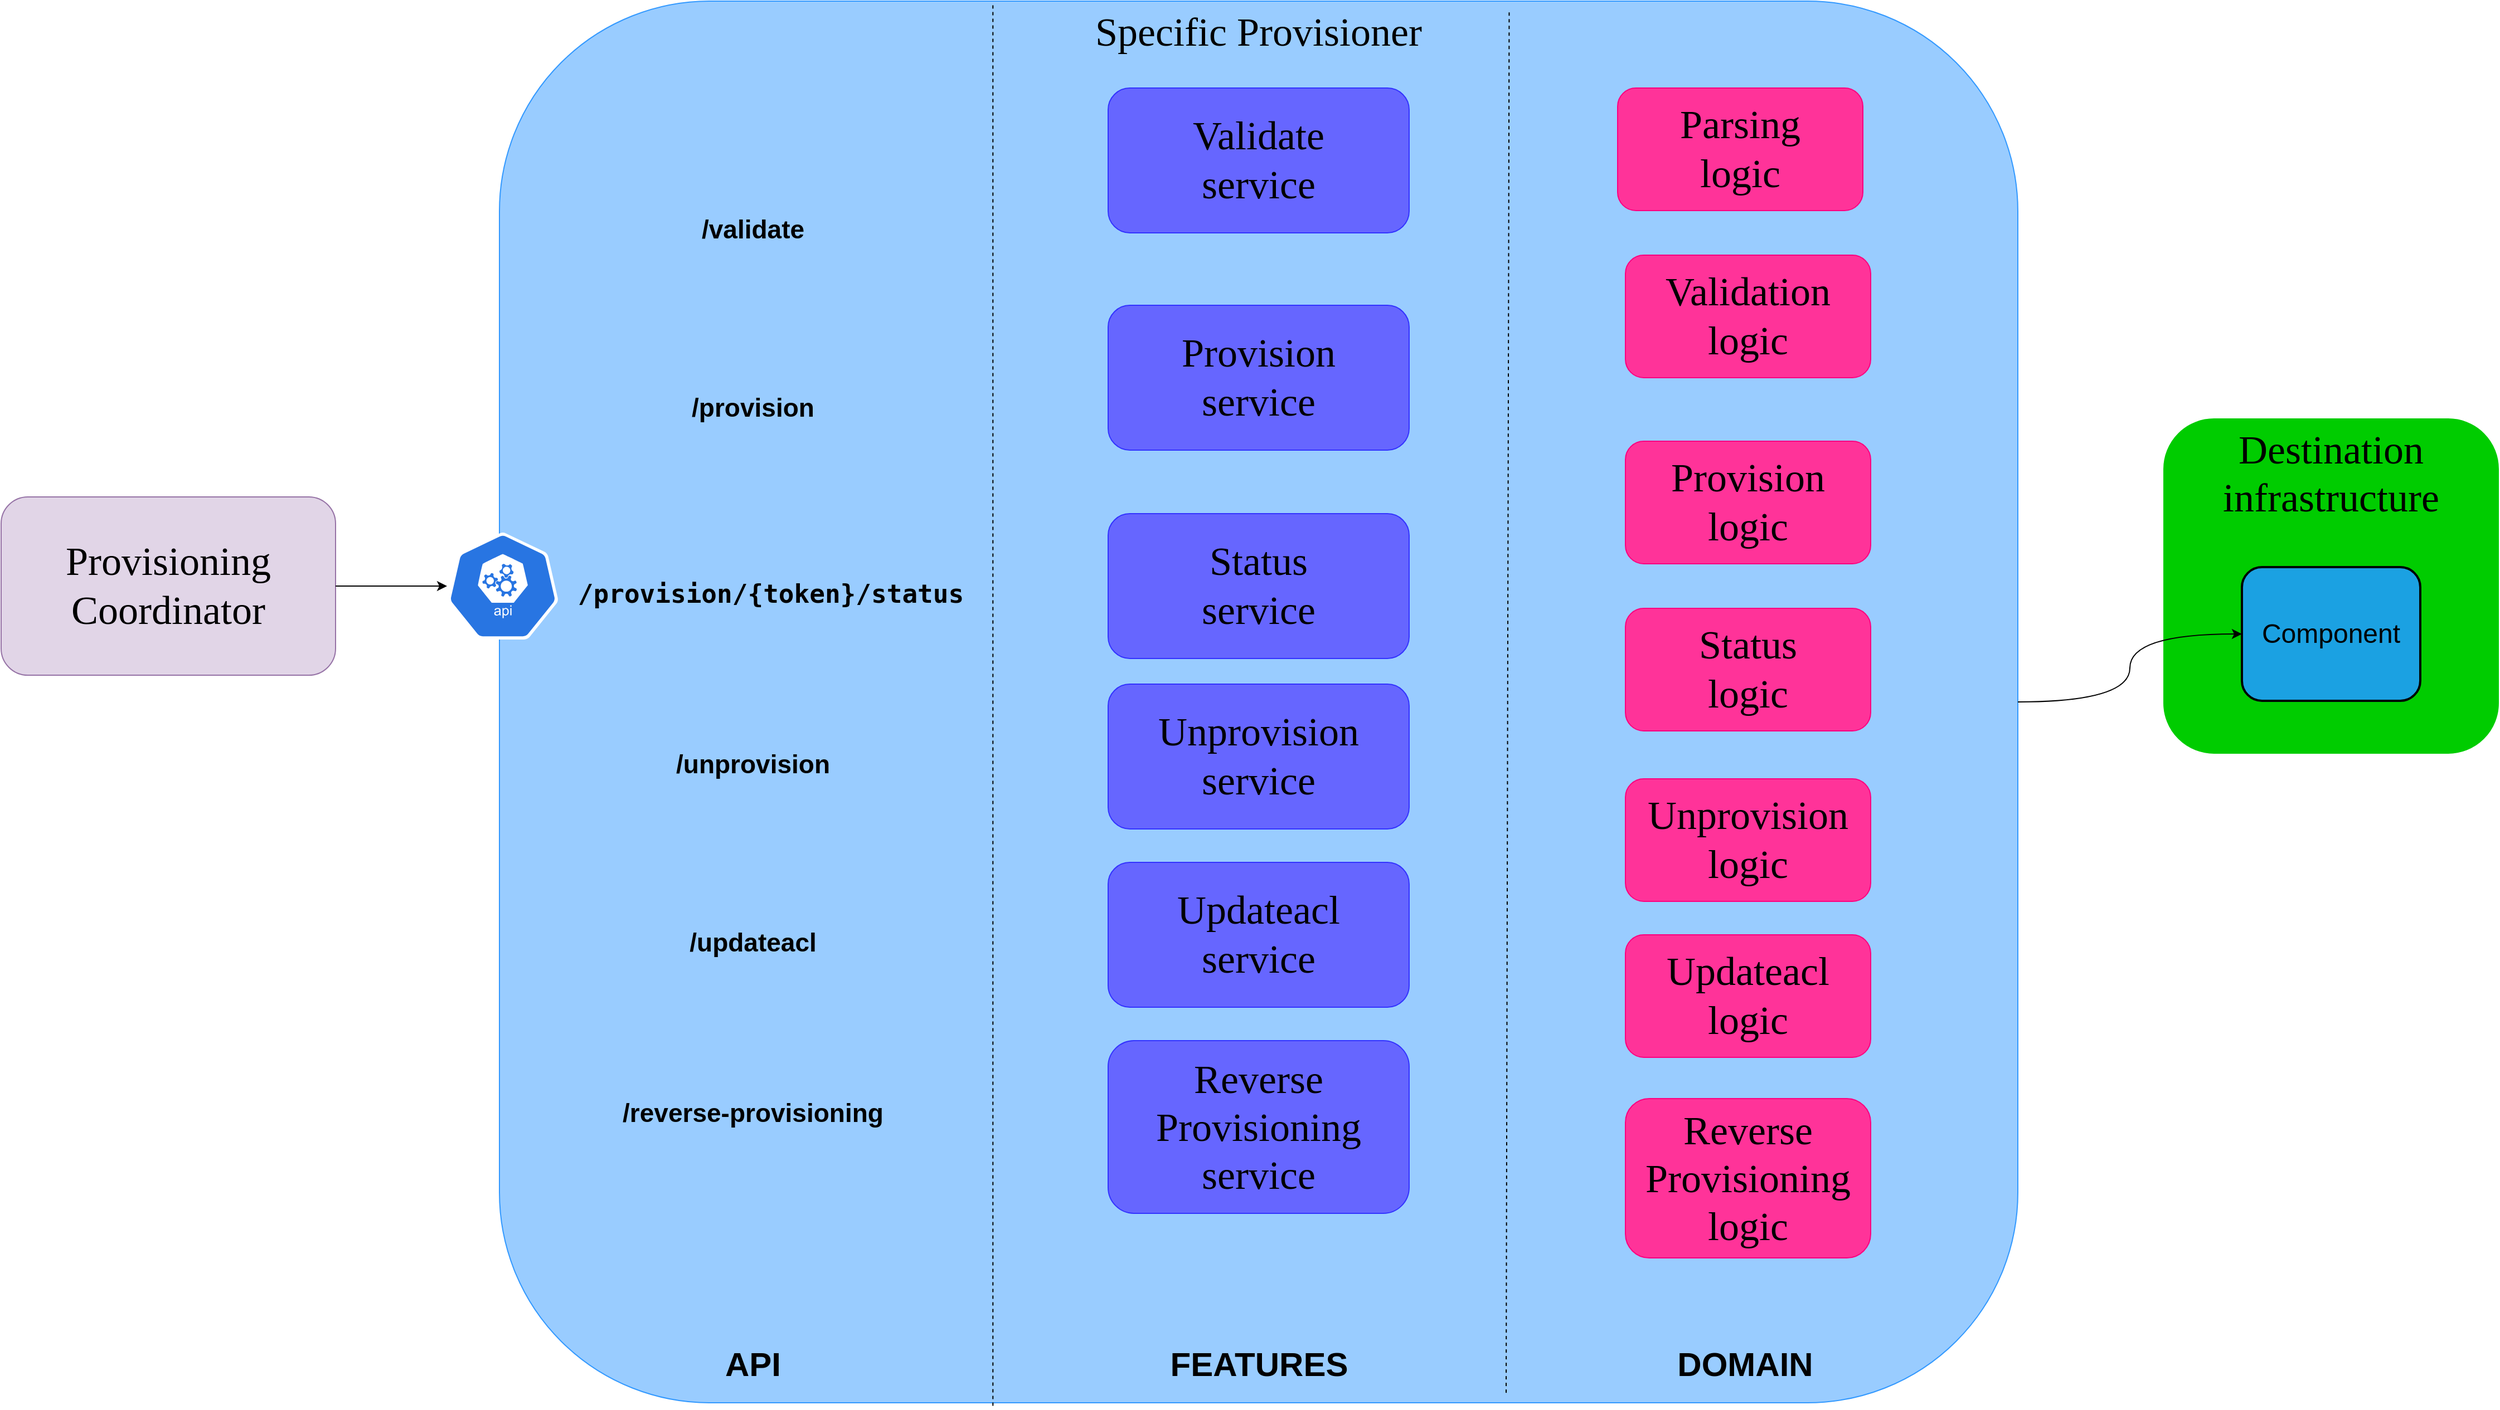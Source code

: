 <mxfile version="17.2.4" type="device" pages="7"><diagram name="SP Architecture" id="OPLEin4jqRwIfvatx3rt"><mxGraphModel dx="946" dy="612" grid="1" gridSize="10" guides="1" tooltips="1" connect="1" arrows="1" fold="1" page="1" pageScale="1" pageWidth="2336" pageHeight="1654" math="0" shadow="0"><root><mxCell id="kk6o0C8mNVQhLtGsbwrY-0"/><mxCell id="kk6o0C8mNVQhLtGsbwrY-1" parent="kk6o0C8mNVQhLtGsbwrY-0"/><mxCell id="kk6o0C8mNVQhLtGsbwrY-3" value="&lt;font style=&quot;font-size: 36px;&quot;&gt;Specific Provisioner&lt;br&gt;&lt;/font&gt;" style="rounded=1;whiteSpace=wrap;html=1;hachureGap=4;fontFamily=Nunito;fontSize=20;verticalAlign=top;fillColor=#99CCFF;strokeColor=#3399FF;fontSource=https%3A%2F%2Ffonts.googleapis.com%2Fcss%3Ffamily%3DNunito;" parent="kk6o0C8mNVQhLtGsbwrY-1" vertex="1"><mxGeometry x="487" y="302" width="1362" height="1258" as="geometry"/></mxCell><mxCell id="kk6o0C8mNVQhLtGsbwrY-30" value="" style="group;fontFamily=Nunito;fontSource=https%3A%2F%2Ffonts.googleapis.com%2Fcss%3Ffamily%3DNunito;" parent="kk6o0C8mNVQhLtGsbwrY-1" vertex="1" connectable="0"><mxGeometry x="40" y="747" width="300" height="160" as="geometry"/></mxCell><mxCell id="kk6o0C8mNVQhLtGsbwrY-31" value="&lt;font style=&quot;font-size: 36px;&quot;&gt;Provisioning&lt;br&gt;Coordinator&lt;/font&gt;" style="rounded=1;whiteSpace=wrap;html=1;hachureGap=4;fontFamily=Nunito;fontSize=20;verticalAlign=middle;fillColor=#e1d5e7;strokeColor=#9673a6;fontSource=https%3A%2F%2Ffonts.googleapis.com%2Fcss%3Ffamily%3DNunito;" parent="kk6o0C8mNVQhLtGsbwrY-30" vertex="1"><mxGeometry width="300" height="160" as="geometry"/></mxCell><mxCell id="YXN7RrhBJDE_nyWWqLzF-0" value="" style="endArrow=none;dashed=1;html=1;rounded=0;entryX=0.325;entryY=1.003;entryDx=0;entryDy=0;exitX=0.325;exitY=0.003;exitDx=0;exitDy=0;exitPerimeter=0;entryPerimeter=0;" parent="kk6o0C8mNVQhLtGsbwrY-1" source="kk6o0C8mNVQhLtGsbwrY-3" target="kk6o0C8mNVQhLtGsbwrY-3" edge="1"><mxGeometry width="50" height="50" relative="1" as="geometry"><mxPoint x="980" y="780" as="sourcePoint"/><mxPoint x="1030" y="730" as="targetPoint"/></mxGeometry></mxCell><mxCell id="YXN7RrhBJDE_nyWWqLzF-2" value="" style="endArrow=none;dashed=1;html=1;rounded=0;entryX=0.663;entryY=0.993;entryDx=0;entryDy=0;exitX=0.665;exitY=0.008;exitDx=0;exitDy=0;exitPerimeter=0;entryPerimeter=0;" parent="kk6o0C8mNVQhLtGsbwrY-1" source="kk6o0C8mNVQhLtGsbwrY-3" target="kk6o0C8mNVQhLtGsbwrY-3" edge="1"><mxGeometry width="50" height="50" relative="1" as="geometry"><mxPoint x="1178" y="312" as="sourcePoint"/><mxPoint x="1178" y="1362" as="targetPoint"/></mxGeometry></mxCell><mxCell id="YXN7RrhBJDE_nyWWqLzF-3" value="/validate" style="text;strokeColor=none;fillColor=none;html=1;fontSize=23;fontStyle=1;verticalAlign=middle;align=center;" parent="kk6o0C8mNVQhLtGsbwrY-1" vertex="1"><mxGeometry x="543.5" y="487" width="340" height="40" as="geometry"/></mxCell><mxCell id="YXN7RrhBJDE_nyWWqLzF-4" value="&lt;code style=&quot;font-size: 23px;&quot;&gt;/provision/{token}/status&lt;/code&gt;" style="text;strokeColor=none;fillColor=none;html=1;fontSize=23;fontStyle=1;verticalAlign=middle;align=center;" parent="kk6o0C8mNVQhLtGsbwrY-1" vertex="1"><mxGeometry x="560" y="814" width="340" height="40" as="geometry"/></mxCell><mxCell id="YXN7RrhBJDE_nyWWqLzF-5" value="/unprovision" style="text;strokeColor=none;fillColor=none;html=1;fontSize=23;fontStyle=1;verticalAlign=middle;align=center;" parent="kk6o0C8mNVQhLtGsbwrY-1" vertex="1"><mxGeometry x="543.5" y="967" width="340" height="40" as="geometry"/></mxCell><mxCell id="YXN7RrhBJDE_nyWWqLzF-6" value="/provision" style="text;strokeColor=none;fillColor=none;html=1;fontSize=23;fontStyle=1;verticalAlign=middle;align=center;" parent="kk6o0C8mNVQhLtGsbwrY-1" vertex="1"><mxGeometry x="543.5" y="647" width="340" height="40" as="geometry"/></mxCell><mxCell id="YXN7RrhBJDE_nyWWqLzF-7" value="/updateacl" style="text;strokeColor=none;fillColor=none;html=1;fontSize=23;fontStyle=1;verticalAlign=middle;align=center;" parent="kk6o0C8mNVQhLtGsbwrY-1" vertex="1"><mxGeometry x="543.5" y="1127" width="340" height="40" as="geometry"/></mxCell><mxCell id="YXN7RrhBJDE_nyWWqLzF-8" value="API" style="text;strokeColor=none;fillColor=none;html=1;fontSize=30;fontStyle=1;verticalAlign=middle;align=center;" parent="kk6o0C8mNVQhLtGsbwrY-1" vertex="1"><mxGeometry x="600" y="1505" width="227" height="40" as="geometry"/></mxCell><mxCell id="YXN7RrhBJDE_nyWWqLzF-9" value="" style="group;fontFamily=Nunito;fontSource=https%3A%2F%2Ffonts.googleapis.com%2Fcss%3Ffamily%3DNunito;fillColor=none;strokeColor=none;" parent="kk6o0C8mNVQhLtGsbwrY-1" vertex="1" connectable="0"><mxGeometry x="1033" y="380" width="270" height="130" as="geometry"/></mxCell><mxCell id="YXN7RrhBJDE_nyWWqLzF-10" value="&lt;span style=&quot;font-size: 36px;&quot;&gt;Validate&lt;br&gt;service&lt;/span&gt;" style="rounded=1;whiteSpace=wrap;html=1;hachureGap=4;fontFamily=Nunito;fontSize=20;verticalAlign=middle;fillColor=#6666FF;strokeColor=#3333FF;fontSource=https%3A%2F%2Ffonts.googleapis.com%2Fcss%3Ffamily%3DNunito;" parent="YXN7RrhBJDE_nyWWqLzF-9" vertex="1"><mxGeometry width="270" height="130" as="geometry"/></mxCell><mxCell id="YXN7RrhBJDE_nyWWqLzF-11" value="" style="group;fontFamily=Nunito;fontSource=https%3A%2F%2Ffonts.googleapis.com%2Fcss%3Ffamily%3DNunito;fillColor=none;strokeColor=none;" parent="kk6o0C8mNVQhLtGsbwrY-1" vertex="1" connectable="0"><mxGeometry x="1033" y="762" width="270" height="130" as="geometry"/></mxCell><mxCell id="YXN7RrhBJDE_nyWWqLzF-12" value="&lt;span style=&quot;font-size: 36px;&quot;&gt;Status&lt;br&gt;service&lt;/span&gt;" style="rounded=1;whiteSpace=wrap;html=1;hachureGap=4;fontFamily=Nunito;fontSize=20;verticalAlign=middle;fillColor=#6666FF;strokeColor=#3333FF;fontSource=https%3A%2F%2Ffonts.googleapis.com%2Fcss%3Ffamily%3DNunito;" parent="YXN7RrhBJDE_nyWWqLzF-11" vertex="1"><mxGeometry width="270" height="130" as="geometry"/></mxCell><mxCell id="YXN7RrhBJDE_nyWWqLzF-13" value="" style="group;fontFamily=Nunito;fontSource=https%3A%2F%2Ffonts.googleapis.com%2Fcss%3Ffamily%3DNunito;fillColor=none;strokeColor=none;" parent="kk6o0C8mNVQhLtGsbwrY-1" vertex="1" connectable="0"><mxGeometry x="1033" y="1075" width="270" height="130" as="geometry"/></mxCell><mxCell id="YXN7RrhBJDE_nyWWqLzF-14" value="&lt;span style=&quot;font-size: 36px;&quot;&gt;Updateacl&lt;br&gt;service&lt;/span&gt;" style="rounded=1;whiteSpace=wrap;html=1;hachureGap=4;fontFamily=Nunito;fontSize=20;verticalAlign=middle;fillColor=#6666FF;strokeColor=#3333FF;fontSource=https%3A%2F%2Ffonts.googleapis.com%2Fcss%3Ffamily%3DNunito;" parent="YXN7RrhBJDE_nyWWqLzF-13" vertex="1"><mxGeometry width="270" height="130" as="geometry"/></mxCell><mxCell id="YXN7RrhBJDE_nyWWqLzF-15" value="" style="group;fontFamily=Nunito;fontSource=https%3A%2F%2Ffonts.googleapis.com%2Fcss%3Ffamily%3DNunito;fillColor=none;strokeColor=none;" parent="kk6o0C8mNVQhLtGsbwrY-1" vertex="1" connectable="0"><mxGeometry x="1033" y="915" width="270" height="130" as="geometry"/></mxCell><mxCell id="YXN7RrhBJDE_nyWWqLzF-16" value="&lt;span style=&quot;font-size: 36px;&quot;&gt;Unprovision&lt;br&gt;service&lt;/span&gt;" style="rounded=1;whiteSpace=wrap;html=1;hachureGap=4;fontFamily=Nunito;fontSize=20;verticalAlign=middle;fillColor=#6666FF;strokeColor=#3333FF;fontSource=https%3A%2F%2Ffonts.googleapis.com%2Fcss%3Ffamily%3DNunito;" parent="YXN7RrhBJDE_nyWWqLzF-15" vertex="1"><mxGeometry width="270" height="130" as="geometry"/></mxCell><mxCell id="YXN7RrhBJDE_nyWWqLzF-17" value="" style="group;fontFamily=Nunito;fontSource=https%3A%2F%2Ffonts.googleapis.com%2Fcss%3Ffamily%3DNunito;fillColor=none;strokeColor=none;" parent="kk6o0C8mNVQhLtGsbwrY-1" vertex="1" connectable="0"><mxGeometry x="1033" y="575" width="270" height="130" as="geometry"/></mxCell><mxCell id="YXN7RrhBJDE_nyWWqLzF-18" value="&lt;span style=&quot;font-size: 36px;&quot;&gt;Provision&lt;br&gt;service&lt;/span&gt;" style="rounded=1;whiteSpace=wrap;html=1;hachureGap=4;fontFamily=Nunito;fontSize=20;verticalAlign=middle;fillColor=#6666FF;strokeColor=#3333FF;fontSource=https%3A%2F%2Ffonts.googleapis.com%2Fcss%3Ffamily%3DNunito;" parent="YXN7RrhBJDE_nyWWqLzF-17" vertex="1"><mxGeometry width="270" height="130" as="geometry"/></mxCell><mxCell id="YXN7RrhBJDE_nyWWqLzF-20" value="FEATURES" style="text;strokeColor=none;fillColor=none;html=1;fontSize=30;fontStyle=1;verticalAlign=middle;align=center;" parent="kk6o0C8mNVQhLtGsbwrY-1" vertex="1"><mxGeometry x="1054.5" y="1505" width="227" height="40" as="geometry"/></mxCell><mxCell id="YXN7RrhBJDE_nyWWqLzF-34" value="" style="group;fontFamily=Nunito;fontSource=https%3A%2F%2Ffonts.googleapis.com%2Fcss%3Ffamily%3DNunito;verticalAlign=top;" parent="kk6o0C8mNVQhLtGsbwrY-1" vertex="1" connectable="0"><mxGeometry x="1980" y="677" width="300" height="300" as="geometry"/></mxCell><mxCell id="YXN7RrhBJDE_nyWWqLzF-35" value="&lt;span style=&quot;font-size: 36px;&quot;&gt;Destination infrastructure&lt;/span&gt;" style="rounded=1;whiteSpace=wrap;html=1;hachureGap=4;fontFamily=Nunito;fontSize=20;verticalAlign=top;fillColor=#00CC00;strokeColor=#00CC00;fontSource=https%3A%2F%2Ffonts.googleapis.com%2Fcss%3Ffamily%3DNunito;" parent="YXN7RrhBJDE_nyWWqLzF-34" vertex="1"><mxGeometry width="300" height="300" as="geometry"/></mxCell><mxCell id="tf7zwTPdZ2Y9vwUqu4Mj-0" value="&lt;font style=&quot;font-size: 24px;&quot;&gt;Component&lt;/font&gt;" style="rounded=1;whiteSpace=wrap;html=1;strokeWidth=2;fillWeight=4;hachureGap=8;hachureAngle=45;fillColor=#1ba1e2;" parent="YXN7RrhBJDE_nyWWqLzF-34" vertex="1"><mxGeometry x="70" y="133" width="160" height="120" as="geometry"/></mxCell><mxCell id="YXN7RrhBJDE_nyWWqLzF-38" style="edgeStyle=orthogonalEdgeStyle;rounded=0;hachureGap=4;orthogonalLoop=1;jettySize=auto;html=1;exitX=1;exitY=0.5;exitDx=0;exitDy=0;fontFamily=Architects Daughter;fontSource=https%3A%2F%2Ffonts.googleapis.com%2Fcss%3Ffamily%3DArchitects%2BDaughter;fontSize=16;curved=1;entryX=0;entryY=0.5;entryDx=0;entryDy=0;" parent="kk6o0C8mNVQhLtGsbwrY-1" source="kk6o0C8mNVQhLtGsbwrY-3" target="tf7zwTPdZ2Y9vwUqu4Mj-0" edge="1"><mxGeometry relative="1" as="geometry"><mxPoint x="1960" y="453" as="sourcePoint"/><mxPoint x="2127" y="640" as="targetPoint"/></mxGeometry></mxCell><mxCell id="YXN7RrhBJDE_nyWWqLzF-41" value="" style="edgeStyle=orthogonalEdgeStyle;rounded=0;hachureGap=4;orthogonalLoop=1;jettySize=auto;html=1;exitX=1;exitY=0.5;exitDx=0;exitDy=0;fontFamily=Architects Daughter;fontSource=https%3A%2F%2Ffonts.googleapis.com%2Fcss%3Ffamily%3DArchitects%2BDaughter;fontSize=16;curved=1;entryX=0;entryY=0.5;entryDx=0;entryDy=0;" parent="kk6o0C8mNVQhLtGsbwrY-1" source="kk6o0C8mNVQhLtGsbwrY-31" target="YXN7RrhBJDE_nyWWqLzF-40" edge="1"><mxGeometry relative="1" as="geometry"><mxPoint x="320" y="640" as="sourcePoint"/><mxPoint x="487" y="827" as="targetPoint"/></mxGeometry></mxCell><mxCell id="YXN7RrhBJDE_nyWWqLzF-40" value="" style="html=1;dashed=0;whitespace=wrap;fillColor=#2875E2;strokeColor=#ffffff;points=[[0.005,0.63,0],[0.1,0.2,0],[0.9,0.2,0],[0.5,0,0],[0.995,0.63,0],[0.72,0.99,0],[0.5,1,0],[0.28,0.99,0]];verticalLabelPosition=bottom;align=center;verticalAlign=top;shape=mxgraph.kubernetes.icon;prIcon=api;aspect=fixed;" parent="kk6o0C8mNVQhLtGsbwrY-1" vertex="1"><mxGeometry x="440" y="779" width="100" height="96" as="geometry"/></mxCell><mxCell id="piytEgbVbfEZn6vWXNJU-0" value="DOMAIN" style="text;strokeColor=none;fillColor=none;html=1;fontSize=30;fontStyle=1;verticalAlign=middle;align=center;" parent="kk6o0C8mNVQhLtGsbwrY-1" vertex="1"><mxGeometry x="1490" y="1505" width="227" height="40" as="geometry"/></mxCell><mxCell id="piytEgbVbfEZn6vWXNJU-1" value="" style="group;fontFamily=Nunito;fontSource=https%3A%2F%2Ffonts.googleapis.com%2Fcss%3Ffamily%3DNunito;fillColor=none;strokeColor=none;" parent="kk6o0C8mNVQhLtGsbwrY-1" vertex="1" connectable="0"><mxGeometry x="1497" y="530" width="220" height="110" as="geometry"/></mxCell><mxCell id="piytEgbVbfEZn6vWXNJU-2" value="&lt;span style=&quot;font-size: 36px;&quot;&gt;Validation&lt;br&gt;logic&lt;/span&gt;" style="rounded=1;whiteSpace=wrap;html=1;hachureGap=4;fontFamily=Nunito;fontSize=20;verticalAlign=middle;fillColor=#FF3399;strokeColor=#FF0080;fontSource=https%3A%2F%2Ffonts.googleapis.com%2Fcss%3Ffamily%3DNunito;" parent="piytEgbVbfEZn6vWXNJU-1" vertex="1"><mxGeometry width="220" height="110" as="geometry"/></mxCell><mxCell id="piytEgbVbfEZn6vWXNJU-3" value="" style="group;fontFamily=Nunito;fontSource=https%3A%2F%2Ffonts.googleapis.com%2Fcss%3Ffamily%3DNunito;fillColor=none;strokeColor=none;" parent="kk6o0C8mNVQhLtGsbwrY-1" vertex="1" connectable="0"><mxGeometry x="1497" y="847" width="220" height="110" as="geometry"/></mxCell><mxCell id="piytEgbVbfEZn6vWXNJU-4" value="&lt;span style=&quot;font-size: 36px;&quot;&gt;Status&lt;br&gt;logic&lt;/span&gt;" style="rounded=1;whiteSpace=wrap;html=1;hachureGap=4;fontFamily=Nunito;fontSize=20;verticalAlign=middle;fillColor=#FF3399;strokeColor=#FF0080;fontSource=https%3A%2F%2Ffonts.googleapis.com%2Fcss%3Ffamily%3DNunito;" parent="piytEgbVbfEZn6vWXNJU-3" vertex="1"><mxGeometry width="220" height="110" as="geometry"/></mxCell><mxCell id="piytEgbVbfEZn6vWXNJU-5" value="" style="group;fontFamily=Nunito;fontSource=https%3A%2F%2Ffonts.googleapis.com%2Fcss%3Ffamily%3DNunito;fillColor=none;strokeColor=none;" parent="kk6o0C8mNVQhLtGsbwrY-1" vertex="1" connectable="0"><mxGeometry x="1497" y="1140" width="220" height="110" as="geometry"/></mxCell><mxCell id="piytEgbVbfEZn6vWXNJU-6" value="&lt;span style=&quot;font-size: 36px;&quot;&gt;Updateacl&lt;br&gt;logic&lt;/span&gt;" style="rounded=1;whiteSpace=wrap;html=1;hachureGap=4;fontFamily=Nunito;fontSize=20;verticalAlign=middle;fillColor=#FF3399;strokeColor=#FF0080;fontSource=https%3A%2F%2Ffonts.googleapis.com%2Fcss%3Ffamily%3DNunito;" parent="piytEgbVbfEZn6vWXNJU-5" vertex="1"><mxGeometry width="220" height="110" as="geometry"/></mxCell><mxCell id="piytEgbVbfEZn6vWXNJU-7" value="" style="group;fontFamily=Nunito;fontSource=https%3A%2F%2Ffonts.googleapis.com%2Fcss%3Ffamily%3DNunito;fillColor=none;strokeColor=none;" parent="kk6o0C8mNVQhLtGsbwrY-1" vertex="1" connectable="0"><mxGeometry x="1497" y="1000" width="220" height="110" as="geometry"/></mxCell><mxCell id="piytEgbVbfEZn6vWXNJU-8" value="&lt;span style=&quot;font-size: 36px;&quot;&gt;Unprovision&lt;br&gt;logic&lt;/span&gt;" style="rounded=1;whiteSpace=wrap;html=1;hachureGap=4;fontFamily=Nunito;fontSize=20;verticalAlign=middle;fillColor=#FF3399;strokeColor=#FF0080;fontSource=https%3A%2F%2Ffonts.googleapis.com%2Fcss%3Ffamily%3DNunito;" parent="piytEgbVbfEZn6vWXNJU-7" vertex="1"><mxGeometry width="220" height="110" as="geometry"/></mxCell><mxCell id="piytEgbVbfEZn6vWXNJU-9" value="" style="group;fontFamily=Nunito;fontSource=https%3A%2F%2Ffonts.googleapis.com%2Fcss%3Ffamily%3DNunito;fillColor=none;strokeColor=none;" parent="kk6o0C8mNVQhLtGsbwrY-1" vertex="1" connectable="0"><mxGeometry x="1497" y="697" width="220" height="110" as="geometry"/></mxCell><mxCell id="piytEgbVbfEZn6vWXNJU-10" value="&lt;span style=&quot;font-size: 36px;&quot;&gt;Provision&lt;br&gt;logic&lt;/span&gt;" style="rounded=1;whiteSpace=wrap;html=1;hachureGap=4;fontFamily=Nunito;fontSize=20;verticalAlign=middle;fillColor=#FF3399;strokeColor=#FF0080;fontSource=https%3A%2F%2Ffonts.googleapis.com%2Fcss%3Ffamily%3DNunito;" parent="piytEgbVbfEZn6vWXNJU-9" vertex="1"><mxGeometry width="220" height="110" as="geometry"/></mxCell><mxCell id="piytEgbVbfEZn6vWXNJU-11" value="" style="group;fontFamily=Nunito;fontSource=https%3A%2F%2Ffonts.googleapis.com%2Fcss%3Ffamily%3DNunito;fillColor=none;strokeColor=none;" parent="kk6o0C8mNVQhLtGsbwrY-1" vertex="1" connectable="0"><mxGeometry x="1490" y="380" width="220" height="110" as="geometry"/></mxCell><mxCell id="piytEgbVbfEZn6vWXNJU-12" value="&lt;span style=&quot;font-size: 36px;&quot;&gt;Parsing&lt;br&gt;logic&lt;/span&gt;" style="rounded=1;whiteSpace=wrap;html=1;hachureGap=4;fontFamily=Nunito;fontSize=20;verticalAlign=middle;fillColor=#FF3399;strokeColor=#FF0080;fontSource=https%3A%2F%2Ffonts.googleapis.com%2Fcss%3Ffamily%3DNunito;" parent="piytEgbVbfEZn6vWXNJU-11" vertex="1"><mxGeometry width="220" height="110" as="geometry"/></mxCell><mxCell id="s_9nJtvvUmYGfC9Pe5F7-0" value="/reverse-provisioning" style="text;strokeColor=none;fillColor=none;html=1;fontSize=23;fontStyle=1;verticalAlign=middle;align=center;" parent="kk6o0C8mNVQhLtGsbwrY-1" vertex="1"><mxGeometry x="543.5" y="1280" width="340" height="40" as="geometry"/></mxCell><mxCell id="s_9nJtvvUmYGfC9Pe5F7-1" value="" style="group;fontFamily=Nunito;fontSource=https%3A%2F%2Ffonts.googleapis.com%2Fcss%3Ffamily%3DNunito;fillColor=none;strokeColor=none;" parent="kk6o0C8mNVQhLtGsbwrY-1" vertex="1" connectable="0"><mxGeometry x="1033" y="1235" width="270" height="155" as="geometry"/></mxCell><mxCell id="s_9nJtvvUmYGfC9Pe5F7-2" value="&lt;span style=&quot;font-size: 36px&quot;&gt;Reverse&lt;br&gt;Provisioning&lt;br&gt;service&lt;/span&gt;" style="rounded=1;whiteSpace=wrap;html=1;hachureGap=4;fontFamily=Nunito;fontSize=20;verticalAlign=middle;fillColor=#6666FF;strokeColor=#3333FF;fontSource=https%3A%2F%2Ffonts.googleapis.com%2Fcss%3Ffamily%3DNunito;" parent="s_9nJtvvUmYGfC9Pe5F7-1" vertex="1"><mxGeometry width="270" height="155" as="geometry"/></mxCell><mxCell id="s_9nJtvvUmYGfC9Pe5F7-3" value="" style="group;fontFamily=Nunito;fontSource=https%3A%2F%2Ffonts.googleapis.com%2Fcss%3Ffamily%3DNunito;fillColor=none;strokeColor=none;" parent="kk6o0C8mNVQhLtGsbwrY-1" vertex="1" connectable="0"><mxGeometry x="1497" y="1287" width="220" height="143" as="geometry"/></mxCell><mxCell id="s_9nJtvvUmYGfC9Pe5F7-4" value="&lt;span style=&quot;font-size: 36px&quot;&gt;Reverse&lt;br&gt;Provisioning&lt;br&gt;logic&lt;/span&gt;" style="rounded=1;whiteSpace=wrap;html=1;hachureGap=4;fontFamily=Nunito;fontSize=20;verticalAlign=middle;fillColor=#FF3399;strokeColor=#FF0080;fontSource=https%3A%2F%2Ffonts.googleapis.com%2Fcss%3Ffamily%3DNunito;" parent="s_9nJtvvUmYGfC9Pe5F7-3" vertex="1"><mxGeometry width="220" height="143" as="geometry"/></mxCell></root></mxGraphModel></diagram><diagram name="SP Architecture with TF" id="wcLab1-kJcoQv8YkCCun"><mxGraphModel dx="2557" dy="1628" grid="1" gridSize="10" guides="1" tooltips="1" connect="1" arrows="1" fold="1" page="1" pageScale="1" pageWidth="2336" pageHeight="1654" math="0" shadow="0"><root><mxCell id="71I1blL-DGqBybGwyrJa-0"/><mxCell id="71I1blL-DGqBybGwyrJa-1" parent="71I1blL-DGqBybGwyrJa-0"/><mxCell id="71I1blL-DGqBybGwyrJa-2" value="&lt;font style=&quot;font-size: 36px;&quot;&gt;Specific Provisioner&lt;br&gt;&lt;/font&gt;" style="rounded=1;whiteSpace=wrap;html=1;hachureGap=4;fontFamily=Nunito;fontSize=20;verticalAlign=top;fillColor=#99CCFF;strokeColor=#3399FF;fontSource=https%3A%2F%2Ffonts.googleapis.com%2Fcss%3Ffamily%3DNunito;" parent="71I1blL-DGqBybGwyrJa-1" vertex="1"><mxGeometry x="487" y="302" width="1362" height="1318" as="geometry"/></mxCell><mxCell id="71I1blL-DGqBybGwyrJa-3" value="" style="group;fontFamily=Nunito;fontSource=https%3A%2F%2Ffonts.googleapis.com%2Fcss%3Ffamily%3DNunito;" parent="71I1blL-DGqBybGwyrJa-1" vertex="1" connectable="0"><mxGeometry x="40" y="747" width="300" height="160" as="geometry"/></mxCell><mxCell id="71I1blL-DGqBybGwyrJa-4" value="&lt;font style=&quot;font-size: 36px;&quot;&gt;Provisioning&lt;br&gt;Coordinator&lt;/font&gt;" style="rounded=1;whiteSpace=wrap;html=1;hachureGap=4;fontFamily=Nunito;fontSize=20;verticalAlign=middle;fillColor=#e1d5e7;strokeColor=#9673a6;fontSource=https%3A%2F%2Ffonts.googleapis.com%2Fcss%3Ffamily%3DNunito;" parent="71I1blL-DGqBybGwyrJa-3" vertex="1"><mxGeometry width="300" height="160" as="geometry"/></mxCell><mxCell id="71I1blL-DGqBybGwyrJa-5" value="" style="endArrow=none;dashed=1;html=1;rounded=0;entryX=0.25;entryY=1;entryDx=0;entryDy=0;exitX=0.25;exitY=0;exitDx=0;exitDy=0;" parent="71I1blL-DGqBybGwyrJa-1" source="71I1blL-DGqBybGwyrJa-2" target="71I1blL-DGqBybGwyrJa-2" edge="1"><mxGeometry width="50" height="50" relative="1" as="geometry"><mxPoint x="980" y="780" as="sourcePoint"/><mxPoint x="1030" y="730" as="targetPoint"/></mxGeometry></mxCell><mxCell id="71I1blL-DGqBybGwyrJa-6" value="" style="endArrow=none;dashed=1;html=1;rounded=0;entryX=0.5;entryY=1;entryDx=0;entryDy=0;exitX=0.5;exitY=0;exitDx=0;exitDy=0;" parent="71I1blL-DGqBybGwyrJa-1" source="71I1blL-DGqBybGwyrJa-2" target="71I1blL-DGqBybGwyrJa-2" edge="1"><mxGeometry width="50" height="50" relative="1" as="geometry"><mxPoint x="818" y="312" as="sourcePoint"/><mxPoint x="818" y="1362" as="targetPoint"/></mxGeometry></mxCell><mxCell id="71I1blL-DGqBybGwyrJa-7" value="" style="endArrow=none;dashed=1;html=1;rounded=0;entryX=0.75;entryY=1;entryDx=0;entryDy=0;exitX=0.75;exitY=0;exitDx=0;exitDy=0;" parent="71I1blL-DGqBybGwyrJa-1" source="71I1blL-DGqBybGwyrJa-2" target="71I1blL-DGqBybGwyrJa-2" edge="1"><mxGeometry width="50" height="50" relative="1" as="geometry"><mxPoint x="1178" y="312" as="sourcePoint"/><mxPoint x="1178" y="1362" as="targetPoint"/></mxGeometry></mxCell><mxCell id="71I1blL-DGqBybGwyrJa-8" value="/validate" style="text;strokeColor=none;fillColor=none;html=1;fontSize=18;fontStyle=1;verticalAlign=middle;align=center;" parent="71I1blL-DGqBybGwyrJa-1" vertex="1"><mxGeometry x="487" y="480" width="340" height="40" as="geometry"/></mxCell><mxCell id="71I1blL-DGqBybGwyrJa-9" value="&lt;code style=&quot;font-size: 18px;&quot;&gt;/provision/{token}/status&lt;/code&gt;" style="text;strokeColor=none;fillColor=none;html=1;fontSize=18;fontStyle=1;verticalAlign=middle;align=center;" parent="71I1blL-DGqBybGwyrJa-1" vertex="1"><mxGeometry x="510" y="807" width="340" height="40" as="geometry"/></mxCell><mxCell id="71I1blL-DGqBybGwyrJa-10" value="/unprovision" style="text;strokeColor=none;fillColor=none;html=1;fontSize=18;fontStyle=1;verticalAlign=middle;align=center;" parent="71I1blL-DGqBybGwyrJa-1" vertex="1"><mxGeometry x="487" y="960" width="340" height="40" as="geometry"/></mxCell><mxCell id="71I1blL-DGqBybGwyrJa-11" value="/provision" style="text;strokeColor=none;fillColor=none;html=1;fontSize=18;fontStyle=1;verticalAlign=middle;align=center;" parent="71I1blL-DGqBybGwyrJa-1" vertex="1"><mxGeometry x="487" y="640" width="340" height="40" as="geometry"/></mxCell><mxCell id="71I1blL-DGqBybGwyrJa-12" value="/updateacl" style="text;strokeColor=none;fillColor=none;html=1;fontSize=18;fontStyle=1;verticalAlign=middle;align=center;" parent="71I1blL-DGqBybGwyrJa-1" vertex="1"><mxGeometry x="487" y="1120" width="340" height="40" as="geometry"/></mxCell><mxCell id="71I1blL-DGqBybGwyrJa-13" value="API" style="text;strokeColor=none;fillColor=none;html=1;fontSize=30;fontStyle=1;verticalAlign=middle;align=center;" parent="71I1blL-DGqBybGwyrJa-1" vertex="1"><mxGeometry x="600" y="1532" width="227" height="40" as="geometry"/></mxCell><mxCell id="71I1blL-DGqBybGwyrJa-14" value="" style="group;fontFamily=Nunito;fontSource=https%3A%2F%2Ffonts.googleapis.com%2Fcss%3Ffamily%3DNunito;fillColor=none;strokeColor=none;" parent="71I1blL-DGqBybGwyrJa-1" vertex="1" connectable="0"><mxGeometry x="870" y="380" width="270" height="130" as="geometry"/></mxCell><mxCell id="71I1blL-DGqBybGwyrJa-15" value="&lt;span style=&quot;font-size: 36px;&quot;&gt;Validate&lt;br&gt;service&lt;/span&gt;" style="rounded=1;whiteSpace=wrap;html=1;hachureGap=4;fontFamily=Nunito;fontSize=20;verticalAlign=middle;fillColor=#6666FF;strokeColor=#3333FF;fontSource=https%3A%2F%2Ffonts.googleapis.com%2Fcss%3Ffamily%3DNunito;" parent="71I1blL-DGqBybGwyrJa-14" vertex="1"><mxGeometry width="270" height="130" as="geometry"/></mxCell><mxCell id="71I1blL-DGqBybGwyrJa-16" value="" style="group;fontFamily=Nunito;fontSource=https%3A%2F%2Ffonts.googleapis.com%2Fcss%3Ffamily%3DNunito;fillColor=none;strokeColor=none;" parent="71I1blL-DGqBybGwyrJa-1" vertex="1" connectable="0"><mxGeometry x="870" y="762" width="270" height="130" as="geometry"/></mxCell><mxCell id="71I1blL-DGqBybGwyrJa-17" value="&lt;span style=&quot;font-size: 36px;&quot;&gt;Status&lt;br&gt;service&lt;/span&gt;" style="rounded=1;whiteSpace=wrap;html=1;hachureGap=4;fontFamily=Nunito;fontSize=20;verticalAlign=middle;fillColor=#6666FF;strokeColor=#3333FF;fontSource=https%3A%2F%2Ffonts.googleapis.com%2Fcss%3Ffamily%3DNunito;" parent="71I1blL-DGqBybGwyrJa-16" vertex="1"><mxGeometry width="270" height="130" as="geometry"/></mxCell><mxCell id="71I1blL-DGqBybGwyrJa-18" value="" style="group;fontFamily=Nunito;fontSource=https%3A%2F%2Ffonts.googleapis.com%2Fcss%3Ffamily%3DNunito;fillColor=none;strokeColor=none;" parent="71I1blL-DGqBybGwyrJa-1" vertex="1" connectable="0"><mxGeometry x="870" y="1075" width="270" height="130" as="geometry"/></mxCell><mxCell id="71I1blL-DGqBybGwyrJa-19" value="&lt;span style=&quot;font-size: 36px;&quot;&gt;Updateacl&lt;br&gt;service&lt;/span&gt;" style="rounded=1;whiteSpace=wrap;html=1;hachureGap=4;fontFamily=Nunito;fontSize=20;verticalAlign=middle;fillColor=#6666FF;strokeColor=#3333FF;fontSource=https%3A%2F%2Ffonts.googleapis.com%2Fcss%3Ffamily%3DNunito;" parent="71I1blL-DGqBybGwyrJa-18" vertex="1"><mxGeometry width="270" height="130" as="geometry"/></mxCell><mxCell id="71I1blL-DGqBybGwyrJa-20" value="" style="group;fontFamily=Nunito;fontSource=https%3A%2F%2Ffonts.googleapis.com%2Fcss%3Ffamily%3DNunito;fillColor=none;strokeColor=none;" parent="71I1blL-DGqBybGwyrJa-1" vertex="1" connectable="0"><mxGeometry x="870" y="915" width="270" height="130" as="geometry"/></mxCell><mxCell id="71I1blL-DGqBybGwyrJa-21" value="&lt;span style=&quot;font-size: 36px;&quot;&gt;Unprovision&lt;br&gt;service&lt;/span&gt;" style="rounded=1;whiteSpace=wrap;html=1;hachureGap=4;fontFamily=Nunito;fontSize=20;verticalAlign=middle;fillColor=#6666FF;strokeColor=#3333FF;fontSource=https%3A%2F%2Ffonts.googleapis.com%2Fcss%3Ffamily%3DNunito;" parent="71I1blL-DGqBybGwyrJa-20" vertex="1"><mxGeometry width="270" height="130" as="geometry"/></mxCell><mxCell id="71I1blL-DGqBybGwyrJa-22" value="" style="group;fontFamily=Nunito;fontSource=https%3A%2F%2Ffonts.googleapis.com%2Fcss%3Ffamily%3DNunito;fillColor=none;strokeColor=none;" parent="71I1blL-DGqBybGwyrJa-1" vertex="1" connectable="0"><mxGeometry x="870" y="575" width="270" height="130" as="geometry"/></mxCell><mxCell id="71I1blL-DGqBybGwyrJa-23" value="&lt;span style=&quot;font-size: 36px;&quot;&gt;Provision&lt;br&gt;service&lt;/span&gt;" style="rounded=1;whiteSpace=wrap;html=1;hachureGap=4;fontFamily=Nunito;fontSize=20;verticalAlign=middle;fillColor=#6666FF;strokeColor=#3333FF;fontSource=https%3A%2F%2Ffonts.googleapis.com%2Fcss%3Ffamily%3DNunito;" parent="71I1blL-DGqBybGwyrJa-22" vertex="1"><mxGeometry width="270" height="130" as="geometry"/></mxCell><mxCell id="71I1blL-DGqBybGwyrJa-24" value="DOMAIN" style="text;strokeColor=none;fillColor=none;html=1;fontSize=30;fontStyle=1;verticalAlign=middle;align=center;" parent="71I1blL-DGqBybGwyrJa-1" vertex="1"><mxGeometry x="1230" y="1532" width="227" height="40" as="geometry"/></mxCell><mxCell id="71I1blL-DGqBybGwyrJa-25" value="FEATURES" style="text;strokeColor=none;fillColor=none;html=1;fontSize=30;fontStyle=1;verticalAlign=middle;align=center;" parent="71I1blL-DGqBybGwyrJa-1" vertex="1"><mxGeometry x="891.5" y="1532" width="227" height="40" as="geometry"/></mxCell><mxCell id="71I1blL-DGqBybGwyrJa-26" value="" style="group;fontFamily=Nunito;fontSource=https%3A%2F%2Ffonts.googleapis.com%2Fcss%3Ffamily%3DNunito;fillColor=none;strokeColor=none;" parent="71I1blL-DGqBybGwyrJa-1" vertex="1" connectable="0"><mxGeometry x="1237" y="530" width="220" height="110" as="geometry"/></mxCell><mxCell id="71I1blL-DGqBybGwyrJa-27" value="&lt;span style=&quot;font-size: 36px;&quot;&gt;Validation&lt;br&gt;logic&lt;/span&gt;" style="rounded=1;whiteSpace=wrap;html=1;hachureGap=4;fontFamily=Nunito;fontSize=20;verticalAlign=middle;fillColor=#FF3399;strokeColor=#FF0080;fontSource=https%3A%2F%2Ffonts.googleapis.com%2Fcss%3Ffamily%3DNunito;" parent="71I1blL-DGqBybGwyrJa-26" vertex="1"><mxGeometry width="220" height="110" as="geometry"/></mxCell><mxCell id="71I1blL-DGqBybGwyrJa-28" value="" style="group;fontFamily=Nunito;fontSource=https%3A%2F%2Ffonts.googleapis.com%2Fcss%3Ffamily%3DNunito;fillColor=none;strokeColor=none;" parent="71I1blL-DGqBybGwyrJa-1" vertex="1" connectable="0"><mxGeometry x="1237" y="847" width="220" height="110" as="geometry"/></mxCell><mxCell id="71I1blL-DGqBybGwyrJa-29" value="&lt;span style=&quot;font-size: 36px;&quot;&gt;Status&lt;br&gt;logic&lt;/span&gt;" style="rounded=1;whiteSpace=wrap;html=1;hachureGap=4;fontFamily=Nunito;fontSize=20;verticalAlign=middle;fillColor=#FF3399;strokeColor=#FF0080;fontSource=https%3A%2F%2Ffonts.googleapis.com%2Fcss%3Ffamily%3DNunito;" parent="71I1blL-DGqBybGwyrJa-28" vertex="1"><mxGeometry width="220" height="110" as="geometry"/></mxCell><mxCell id="71I1blL-DGqBybGwyrJa-30" value="" style="group;fontFamily=Nunito;fontSource=https%3A%2F%2Ffonts.googleapis.com%2Fcss%3Ffamily%3DNunito;fillColor=none;strokeColor=none;" parent="71I1blL-DGqBybGwyrJa-1" vertex="1" connectable="0"><mxGeometry x="1237" y="1140" width="220" height="110" as="geometry"/></mxCell><mxCell id="71I1blL-DGqBybGwyrJa-31" value="&lt;span style=&quot;font-size: 36px;&quot;&gt;Updateacl&lt;br&gt;logic&lt;/span&gt;" style="rounded=1;whiteSpace=wrap;html=1;hachureGap=4;fontFamily=Nunito;fontSize=20;verticalAlign=middle;fillColor=#FF3399;strokeColor=#FF0080;fontSource=https%3A%2F%2Ffonts.googleapis.com%2Fcss%3Ffamily%3DNunito;" parent="71I1blL-DGqBybGwyrJa-30" vertex="1"><mxGeometry width="220" height="110" as="geometry"/></mxCell><mxCell id="71I1blL-DGqBybGwyrJa-32" value="" style="group;fontFamily=Nunito;fontSource=https%3A%2F%2Ffonts.googleapis.com%2Fcss%3Ffamily%3DNunito;fillColor=none;strokeColor=none;" parent="71I1blL-DGqBybGwyrJa-1" vertex="1" connectable="0"><mxGeometry x="1237" y="1000" width="220" height="110" as="geometry"/></mxCell><mxCell id="71I1blL-DGqBybGwyrJa-33" value="&lt;span style=&quot;font-size: 36px;&quot;&gt;Unprovision&lt;br&gt;logic&lt;/span&gt;" style="rounded=1;whiteSpace=wrap;html=1;hachureGap=4;fontFamily=Nunito;fontSize=20;verticalAlign=middle;fillColor=#FF3399;strokeColor=#FF0080;fontSource=https%3A%2F%2Ffonts.googleapis.com%2Fcss%3Ffamily%3DNunito;" parent="71I1blL-DGqBybGwyrJa-32" vertex="1"><mxGeometry width="220" height="110" as="geometry"/></mxCell><mxCell id="71I1blL-DGqBybGwyrJa-34" value="" style="group;fontFamily=Nunito;fontSource=https%3A%2F%2Ffonts.googleapis.com%2Fcss%3Ffamily%3DNunito;fillColor=none;strokeColor=none;" parent="71I1blL-DGqBybGwyrJa-1" vertex="1" connectable="0"><mxGeometry x="1237" y="697" width="220" height="110" as="geometry"/></mxCell><mxCell id="71I1blL-DGqBybGwyrJa-35" value="&lt;span style=&quot;font-size: 36px;&quot;&gt;Provision&lt;br&gt;logic&lt;/span&gt;" style="rounded=1;whiteSpace=wrap;html=1;hachureGap=4;fontFamily=Nunito;fontSize=20;verticalAlign=middle;fillColor=#FF3399;strokeColor=#FF0080;fontSource=https%3A%2F%2Ffonts.googleapis.com%2Fcss%3Ffamily%3DNunito;" parent="71I1blL-DGqBybGwyrJa-34" vertex="1"><mxGeometry width="220" height="110" as="geometry"/></mxCell><mxCell id="71I1blL-DGqBybGwyrJa-36" value="" style="group;fontFamily=Nunito;fontSource=https%3A%2F%2Ffonts.googleapis.com%2Fcss%3Ffamily%3DNunito;fillColor=none;strokeColor=none;" parent="71I1blL-DGqBybGwyrJa-1" vertex="1" connectable="0"><mxGeometry x="1230" y="380" width="220" height="110" as="geometry"/></mxCell><mxCell id="71I1blL-DGqBybGwyrJa-37" value="&lt;span style=&quot;font-size: 36px;&quot;&gt;Parsing&lt;br&gt;logic&lt;/span&gt;" style="rounded=1;whiteSpace=wrap;html=1;hachureGap=4;fontFamily=Nunito;fontSize=20;verticalAlign=middle;fillColor=#FF3399;strokeColor=#FF0080;fontSource=https%3A%2F%2Ffonts.googleapis.com%2Fcss%3Ffamily%3DNunito;" parent="71I1blL-DGqBybGwyrJa-36" vertex="1"><mxGeometry width="220" height="110" as="geometry"/></mxCell><mxCell id="71I1blL-DGqBybGwyrJa-38" value="" style="group;fontFamily=Nunito;fontSource=https%3A%2F%2Ffonts.googleapis.com%2Fcss%3Ffamily%3DNunito;verticalAlign=top;" parent="71I1blL-DGqBybGwyrJa-1" vertex="1" connectable="0"><mxGeometry x="1980" y="677" width="300" height="300" as="geometry"/></mxCell><mxCell id="71I1blL-DGqBybGwyrJa-39" value="&lt;span style=&quot;font-size: 36px;&quot;&gt;Destination infrastructure&lt;/span&gt;" style="rounded=1;whiteSpace=wrap;html=1;hachureGap=4;fontFamily=Nunito;fontSize=20;verticalAlign=top;fillColor=#00CC00;strokeColor=#00CC00;fontSource=https%3A%2F%2Ffonts.googleapis.com%2Fcss%3Ffamily%3DNunito;" parent="71I1blL-DGqBybGwyrJa-38" vertex="1"><mxGeometry width="300" height="300" as="geometry"/></mxCell><mxCell id="71I1blL-DGqBybGwyrJa-40" value="&lt;font style=&quot;font-size: 24px;&quot;&gt;Component&lt;/font&gt;" style="rounded=1;whiteSpace=wrap;html=1;strokeWidth=2;fillWeight=4;hachureGap=8;hachureAngle=45;fillColor=#1ba1e2;" parent="71I1blL-DGqBybGwyrJa-38" vertex="1"><mxGeometry x="70" y="133" width="160" height="120" as="geometry"/></mxCell><mxCell id="71I1blL-DGqBybGwyrJa-41" value="" style="group;fontFamily=Nunito;fontSource=https%3A%2F%2Ffonts.googleapis.com%2Fcss%3Ffamily%3DNunito;" parent="71I1blL-DGqBybGwyrJa-1" vertex="1" connectable="0"><mxGeometry x="1560" y="774" width="250" height="133" as="geometry"/></mxCell><mxCell id="71I1blL-DGqBybGwyrJa-42" value="&lt;span style=&quot;font-size: 36px;&quot;&gt;Terraform&lt;br&gt;Proxy&lt;/span&gt;" style="rounded=1;whiteSpace=wrap;html=1;hachureGap=4;fontFamily=Nunito;fontSize=20;verticalAlign=middle;fillColor=#FF8000;strokeColor=#CC6600;fontSource=https%3A%2F%2Ffonts.googleapis.com%2Fcss%3Ffamily%3DNunito;" parent="71I1blL-DGqBybGwyrJa-41" vertex="1"><mxGeometry width="250" height="133" as="geometry"/></mxCell><mxCell id="71I1blL-DGqBybGwyrJa-43" style="edgeStyle=orthogonalEdgeStyle;rounded=0;hachureGap=4;orthogonalLoop=1;jettySize=auto;html=1;exitX=1;exitY=0.5;exitDx=0;exitDy=0;fontFamily=Architects Daughter;fontSource=https%3A%2F%2Ffonts.googleapis.com%2Fcss%3Ffamily%3DArchitects%2BDaughter;fontSize=16;curved=1;entryX=0;entryY=0.5;entryDx=0;entryDy=0;" parent="71I1blL-DGqBybGwyrJa-1" source="71I1blL-DGqBybGwyrJa-2" target="71I1blL-DGqBybGwyrJa-40" edge="1"><mxGeometry relative="1" as="geometry"><mxPoint x="1960" y="453" as="sourcePoint"/><mxPoint x="2127" y="640" as="targetPoint"/></mxGeometry></mxCell><mxCell id="71I1blL-DGqBybGwyrJa-44" value="" style="edgeStyle=orthogonalEdgeStyle;rounded=0;hachureGap=4;orthogonalLoop=1;jettySize=auto;html=1;exitX=1;exitY=0.5;exitDx=0;exitDy=0;fontFamily=Architects Daughter;fontSource=https%3A%2F%2Ffonts.googleapis.com%2Fcss%3Ffamily%3DArchitects%2BDaughter;fontSize=16;curved=1;entryX=0;entryY=0.5;entryDx=0;entryDy=0;" parent="71I1blL-DGqBybGwyrJa-1" source="71I1blL-DGqBybGwyrJa-4" target="71I1blL-DGqBybGwyrJa-45" edge="1"><mxGeometry relative="1" as="geometry"><mxPoint x="320" y="640" as="sourcePoint"/><mxPoint x="487" y="827" as="targetPoint"/></mxGeometry></mxCell><mxCell id="71I1blL-DGqBybGwyrJa-45" value="" style="html=1;dashed=0;whitespace=wrap;fillColor=#2875E2;strokeColor=#ffffff;points=[[0.005,0.63,0],[0.1,0.2,0],[0.9,0.2,0],[0.5,0,0],[0.995,0.63,0],[0.72,0.99,0],[0.5,1,0],[0.28,0.99,0]];verticalLabelPosition=bottom;align=center;verticalAlign=top;shape=mxgraph.kubernetes.icon;prIcon=api;aspect=fixed;" parent="71I1blL-DGqBybGwyrJa-1" vertex="1"><mxGeometry x="440" y="779" width="100" height="96" as="geometry"/></mxCell><mxCell id="J-k9cUmkCbUDayEM9mdR-0" value="&lt;font style=&quot;font-size: 18px&quot;&gt;/reverse-provisioning&lt;/font&gt;" style="text;strokeColor=none;fillColor=none;html=1;fontSize=23;fontStyle=1;verticalAlign=middle;align=center;" vertex="1" parent="71I1blL-DGqBybGwyrJa-1"><mxGeometry x="490" y="1300" width="340" height="40" as="geometry"/></mxCell><mxCell id="J-k9cUmkCbUDayEM9mdR-1" value="" style="group;fontFamily=Nunito;fontSource=https%3A%2F%2Ffonts.googleapis.com%2Fcss%3Ffamily%3DNunito;fillColor=none;strokeColor=none;" vertex="1" connectable="0" parent="71I1blL-DGqBybGwyrJa-1"><mxGeometry x="876" y="1235" width="270" height="155" as="geometry"/></mxCell><mxCell id="J-k9cUmkCbUDayEM9mdR-2" value="&lt;span style=&quot;font-size: 36px&quot;&gt;Reverse&lt;br&gt;Provisioning&lt;br&gt;service&lt;/span&gt;" style="rounded=1;whiteSpace=wrap;html=1;hachureGap=4;fontFamily=Nunito;fontSize=20;verticalAlign=middle;fillColor=#6666FF;strokeColor=#3333FF;fontSource=https%3A%2F%2Ffonts.googleapis.com%2Fcss%3Ffamily%3DNunito;" vertex="1" parent="J-k9cUmkCbUDayEM9mdR-1"><mxGeometry width="270" height="155" as="geometry"/></mxCell><mxCell id="J-k9cUmkCbUDayEM9mdR-3" value="" style="group;fontFamily=Nunito;fontSource=https%3A%2F%2Ffonts.googleapis.com%2Fcss%3Ffamily%3DNunito;fillColor=none;strokeColor=none;" vertex="1" connectable="0" parent="71I1blL-DGqBybGwyrJa-1"><mxGeometry x="1237" y="1287" width="220" height="143" as="geometry"/></mxCell><mxCell id="J-k9cUmkCbUDayEM9mdR-4" value="&lt;span style=&quot;font-size: 36px&quot;&gt;Reverse&lt;br&gt;Provisioning&lt;br&gt;logic&lt;/span&gt;" style="rounded=1;whiteSpace=wrap;html=1;hachureGap=4;fontFamily=Nunito;fontSize=20;verticalAlign=middle;fillColor=#FF3399;strokeColor=#FF0080;fontSource=https%3A%2F%2Ffonts.googleapis.com%2Fcss%3Ffamily%3DNunito;" vertex="1" parent="J-k9cUmkCbUDayEM9mdR-3"><mxGeometry width="220" height="143" as="geometry"/></mxCell></root></mxGraphModel></diagram><diagram name="Provision and Unprovision" id="-3t7fG_TbnsPYjl1LMyY"><mxGraphModel dx="2770" dy="1763" grid="1" gridSize="10" guides="1" tooltips="1" connect="1" arrows="1" fold="1" page="1" pageScale="1" pageWidth="2336" pageHeight="1654" math="0" shadow="0"><root><mxCell id="d_o9j7VcFMwUNReSPg8F-0"/><mxCell id="d_o9j7VcFMwUNReSPg8F-1" parent="d_o9j7VcFMwUNReSPg8F-0"/><mxCell id="d_o9j7VcFMwUNReSPg8F-2" value="&lt;font style=&quot;font-size: 36px;&quot;&gt;Specific Provisioner&lt;br&gt;&lt;/font&gt;" style="rounded=1;whiteSpace=wrap;html=1;hachureGap=4;fontFamily=Nunito;fontSize=20;verticalAlign=top;fillColor=#99CCFF;strokeColor=#3399FF;fontSource=https%3A%2F%2Ffonts.googleapis.com%2Fcss%3Ffamily%3DNunito;" parent="d_o9j7VcFMwUNReSPg8F-1" vertex="1"><mxGeometry x="662" y="110" width="1129" height="670" as="geometry"/></mxCell><mxCell id="d_o9j7VcFMwUNReSPg8F-3" value="" style="group;fontFamily=Nunito;fontSource=https%3A%2F%2Ffonts.googleapis.com%2Fcss%3Ffamily%3DNunito;" parent="d_o9j7VcFMwUNReSPg8F-1" vertex="1" connectable="0"><mxGeometry x="100" y="377" width="300" height="160" as="geometry"/></mxCell><mxCell id="d_o9j7VcFMwUNReSPg8F-4" value="&lt;font style=&quot;font-size: 36px;&quot;&gt;Provisioning&lt;br&gt;Coordinator&lt;/font&gt;" style="rounded=1;whiteSpace=wrap;html=1;hachureGap=4;fontFamily=Nunito;fontSize=20;verticalAlign=middle;fillColor=#e1d5e7;strokeColor=#9673a6;fontSource=https%3A%2F%2Ffonts.googleapis.com%2Fcss%3Ffamily%3DNunito;" parent="d_o9j7VcFMwUNReSPg8F-3" vertex="1"><mxGeometry width="300" height="160" as="geometry"/></mxCell><mxCell id="d_o9j7VcFMwUNReSPg8F-7" value="" style="edgeStyle=orthogonalEdgeStyle;rounded=0;hachureGap=4;orthogonalLoop=1;jettySize=auto;html=1;exitX=1;exitY=0.5;exitDx=0;exitDy=0;fontFamily=Architects Daughter;fontSource=https%3A%2F%2Ffonts.googleapis.com%2Fcss%3Ffamily%3DArchitects%2BDaughter;fontSize=16;curved=1;entryX=0;entryY=0.5;entryDx=0;entryDy=0;" parent="d_o9j7VcFMwUNReSPg8F-1" source="d_o9j7VcFMwUNReSPg8F-4" target="d_o9j7VcFMwUNReSPg8F-9" edge="1"><mxGeometry relative="1" as="geometry"><mxPoint x="380" y="270" as="sourcePoint"/><mxPoint x="547" y="457" as="targetPoint"/></mxGeometry></mxCell><mxCell id="d_o9j7VcFMwUNReSPg8F-8" style="edgeStyle=orthogonalEdgeStyle;rounded=0;orthogonalLoop=1;jettySize=auto;html=1;exitX=0.995;exitY=0.63;exitDx=0;exitDy=0;exitPerimeter=0;entryX=0;entryY=0.5;entryDx=0;entryDy=0;" parent="d_o9j7VcFMwUNReSPg8F-1" source="d_o9j7VcFMwUNReSPg8F-9" target="d_o9j7VcFMwUNReSPg8F-13" edge="1"><mxGeometry relative="1" as="geometry"/></mxCell><mxCell id="d_o9j7VcFMwUNReSPg8F-9" value="" style="html=1;dashed=0;whitespace=wrap;fillColor=#2875E2;strokeColor=#ffffff;points=[[0.005,0.63,0],[0.1,0.2,0],[0.9,0.2,0],[0.5,0,0],[0.995,0.63,0],[0.72,0.99,0],[0.5,1,0],[0.28,0.99,0]];verticalLabelPosition=bottom;align=center;verticalAlign=top;shape=mxgraph.kubernetes.icon;prIcon=api;aspect=fixed;" parent="d_o9j7VcFMwUNReSPg8F-1" vertex="1"><mxGeometry x="620" y="409" width="100" height="96" as="geometry"/></mxCell><mxCell id="d_o9j7VcFMwUNReSPg8F-10" value="&lt;font style=&quot;font-size: 24px;&quot;&gt;YAML&lt;br&gt;Descriptor&lt;/font&gt;" style="shape=document;whiteSpace=wrap;html=1;boundedLbl=1;" parent="d_o9j7VcFMwUNReSPg8F-1" vertex="1"><mxGeometry x="450" y="300" width="150" height="150" as="geometry"/></mxCell><mxCell id="d_o9j7VcFMwUNReSPg8F-11" value="&lt;span style=&quot;font-size: 24px;&quot;&gt;TF module&lt;/span&gt;" style="shape=document;whiteSpace=wrap;html=1;boundedLbl=1;" parent="d_o9j7VcFMwUNReSPg8F-1" vertex="1"><mxGeometry x="1153.5" y="218" width="150" height="150" as="geometry"/></mxCell><mxCell id="d_o9j7VcFMwUNReSPg8F-12" value="" style="group;fontFamily=Nunito;fontSource=https%3A%2F%2Ffonts.googleapis.com%2Fcss%3Ffamily%3DNunito;" parent="d_o9j7VcFMwUNReSPg8F-1" vertex="1" connectable="0"><mxGeometry x="1103.5" y="538" width="250" height="133" as="geometry"/></mxCell><mxCell id="d_o9j7VcFMwUNReSPg8F-13" value="&lt;span style=&quot;font-size: 36px;&quot;&gt;Provision&lt;br&gt;logic&lt;/span&gt;" style="rounded=1;whiteSpace=wrap;html=1;hachureGap=4;fontFamily=Nunito;fontSize=20;verticalAlign=middle;fillColor=#FF8000;strokeColor=#CC6600;fontSource=https%3A%2F%2Ffonts.googleapis.com%2Fcss%3Ffamily%3DNunito;" parent="d_o9j7VcFMwUNReSPg8F-12" vertex="1"><mxGeometry width="250" height="133" as="geometry"/></mxCell><mxCell id="d_o9j7VcFMwUNReSPg8F-14" value="&lt;font style=&quot;font-size: 24px;&quot;&gt;YAML&lt;br&gt;Descriptor&lt;/font&gt;" style="shape=document;whiteSpace=wrap;html=1;boundedLbl=1;" parent="d_o9j7VcFMwUNReSPg8F-1" vertex="1"><mxGeometry x="860" y="307" width="150" height="150" as="geometry"/></mxCell><mxCell id="d_o9j7VcFMwUNReSPg8F-15" style="edgeStyle=orthogonalEdgeStyle;rounded=0;orthogonalLoop=1;jettySize=auto;html=1;exitX=0.5;exitY=0;exitDx=0;exitDy=0;" parent="d_o9j7VcFMwUNReSPg8F-1" source="d_o9j7VcFMwUNReSPg8F-13" target="d_o9j7VcFMwUNReSPg8F-11" edge="1"><mxGeometry relative="1" as="geometry"/></mxCell><mxCell id="d_o9j7VcFMwUNReSPg8F-16" value="LOAD" style="edgeLabel;html=1;align=center;verticalAlign=middle;resizable=0;points=[];fontSize=24;" parent="d_o9j7VcFMwUNReSPg8F-15" vertex="1" connectable="0"><mxGeometry x="0.185" y="1" relative="1" as="geometry"><mxPoint y="1" as="offset"/></mxGeometry></mxCell><mxCell id="d_o9j7VcFMwUNReSPg8F-17" style="edgeStyle=orthogonalEdgeStyle;rounded=0;orthogonalLoop=1;jettySize=auto;html=1;exitX=1;exitY=0.5;exitDx=0;exitDy=0;entryX=0;entryY=0.5;entryDx=0;entryDy=0;" parent="d_o9j7VcFMwUNReSPg8F-1" source="ypxQr4JSg7Q2rfVy9Hlb-1" target="i_lFQp1R4y3S3HTlhpwK-2" edge="1"><mxGeometry relative="1" as="geometry"><mxPoint x="1942" y="445" as="targetPoint"/></mxGeometry></mxCell><mxCell id="JWW2T2C3AvXS43pVAhtx-1" value="&lt;font style=&quot;font-size: 24px;&quot;&gt;apply&lt;/font&gt;" style="edgeLabel;html=1;align=center;verticalAlign=middle;resizable=0;points=[];" parent="d_o9j7VcFMwUNReSPg8F-17" vertex="1" connectable="0"><mxGeometry x="-0.14" y="1" relative="1" as="geometry"><mxPoint as="offset"/></mxGeometry></mxCell><mxCell id="ypxQr4JSg7Q2rfVy9Hlb-0" value="" style="group;fontFamily=Nunito;fontSource=https%3A%2F%2Ffonts.googleapis.com%2Fcss%3Ffamily%3DNunito;fillColor=none;strokeColor=none;" parent="d_o9j7VcFMwUNReSPg8F-1" vertex="1" connectable="0"><mxGeometry x="1492" y="380" width="270" height="130" as="geometry"/></mxCell><mxCell id="ypxQr4JSg7Q2rfVy9Hlb-1" value="&lt;span style=&quot;font-size: 36px;&quot;&gt;Terraform&lt;br&gt;binary&lt;/span&gt;" style="rounded=1;whiteSpace=wrap;html=1;hachureGap=4;fontFamily=Nunito;fontSize=20;verticalAlign=middle;fillColor=#6666FF;strokeColor=#3333FF;fontSource=https%3A%2F%2Ffonts.googleapis.com%2Fcss%3Ffamily%3DNunito;" parent="ypxQr4JSg7Q2rfVy9Hlb-0" vertex="1"><mxGeometry width="270" height="130" as="geometry"/></mxCell><mxCell id="i_lFQp1R4y3S3HTlhpwK-0" value="" style="group;fontFamily=Nunito;fontSource=https%3A%2F%2Ffonts.googleapis.com%2Fcss%3Ffamily%3DNunito;verticalAlign=top;" parent="d_o9j7VcFMwUNReSPg8F-1" vertex="1" connectable="0"><mxGeometry x="1970" y="251" width="300" height="300" as="geometry"/></mxCell><mxCell id="i_lFQp1R4y3S3HTlhpwK-1" value="&lt;span style=&quot;font-size: 36px;&quot;&gt;Destination infrastructure&lt;/span&gt;" style="rounded=1;whiteSpace=wrap;html=1;hachureGap=4;fontFamily=Nunito;fontSize=20;verticalAlign=top;fillColor=#00CC00;strokeColor=#00CC00;fontSource=https%3A%2F%2Ffonts.googleapis.com%2Fcss%3Ffamily%3DNunito;" parent="i_lFQp1R4y3S3HTlhpwK-0" vertex="1"><mxGeometry width="300" height="300" as="geometry"/></mxCell><mxCell id="i_lFQp1R4y3S3HTlhpwK-2" value="&lt;font style=&quot;font-size: 24px;&quot;&gt;Component&lt;/font&gt;" style="rounded=1;whiteSpace=wrap;html=1;strokeWidth=2;fillWeight=4;hachureGap=8;hachureAngle=45;fillColor=#1ba1e2;strokeColor=#0000FF;" parent="i_lFQp1R4y3S3HTlhpwK-0" vertex="1"><mxGeometry x="70" y="133" width="160" height="120" as="geometry"/></mxCell><mxCell id="i_lFQp1R4y3S3HTlhpwK-3" style="edgeStyle=orthogonalEdgeStyle;rounded=0;orthogonalLoop=1;jettySize=auto;html=1;exitX=1;exitY=0.5;exitDx=0;exitDy=0;entryX=0;entryY=0.5;entryDx=0;entryDy=0;" parent="d_o9j7VcFMwUNReSPg8F-1" source="d_o9j7VcFMwUNReSPg8F-13" target="ypxQr4JSg7Q2rfVy9Hlb-1" edge="1"><mxGeometry relative="1" as="geometry"/></mxCell><mxCell id="i_lFQp1R4y3S3HTlhpwK-5" value="&lt;font style=&quot;font-size: 36px;&quot;&gt;Specific Provisioner&lt;br&gt;&lt;/font&gt;" style="rounded=1;whiteSpace=wrap;html=1;hachureGap=4;fontFamily=Nunito;fontSize=20;verticalAlign=top;fillColor=#99CCFF;strokeColor=#3399FF;fontSource=https%3A%2F%2Ffonts.googleapis.com%2Fcss%3Ffamily%3DNunito;" parent="d_o9j7VcFMwUNReSPg8F-1" vertex="1"><mxGeometry x="660" y="870" width="1129" height="670" as="geometry"/></mxCell><mxCell id="i_lFQp1R4y3S3HTlhpwK-6" value="" style="group;fontFamily=Nunito;fontSource=https%3A%2F%2Ffonts.googleapis.com%2Fcss%3Ffamily%3DNunito;" parent="d_o9j7VcFMwUNReSPg8F-1" vertex="1" connectable="0"><mxGeometry x="98" y="1137" width="300" height="160" as="geometry"/></mxCell><mxCell id="i_lFQp1R4y3S3HTlhpwK-7" value="&lt;font style=&quot;font-size: 36px;&quot;&gt;Provisioning&lt;br&gt;Coordinator&lt;/font&gt;" style="rounded=1;whiteSpace=wrap;html=1;hachureGap=4;fontFamily=Nunito;fontSize=20;verticalAlign=middle;fillColor=#e1d5e7;strokeColor=#9673a6;fontSource=https%3A%2F%2Ffonts.googleapis.com%2Fcss%3Ffamily%3DNunito;" parent="i_lFQp1R4y3S3HTlhpwK-6" vertex="1"><mxGeometry width="300" height="160" as="geometry"/></mxCell><mxCell id="i_lFQp1R4y3S3HTlhpwK-8" value="" style="edgeStyle=orthogonalEdgeStyle;rounded=0;hachureGap=4;orthogonalLoop=1;jettySize=auto;html=1;exitX=1;exitY=0.5;exitDx=0;exitDy=0;fontFamily=Architects Daughter;fontSource=https%3A%2F%2Ffonts.googleapis.com%2Fcss%3Ffamily%3DArchitects%2BDaughter;fontSize=16;curved=1;entryX=0;entryY=0.5;entryDx=0;entryDy=0;" parent="d_o9j7VcFMwUNReSPg8F-1" source="i_lFQp1R4y3S3HTlhpwK-7" target="i_lFQp1R4y3S3HTlhpwK-10" edge="1"><mxGeometry relative="1" as="geometry"><mxPoint x="378" y="1030" as="sourcePoint"/><mxPoint x="545" y="1217" as="targetPoint"/></mxGeometry></mxCell><mxCell id="i_lFQp1R4y3S3HTlhpwK-9" style="edgeStyle=orthogonalEdgeStyle;rounded=0;orthogonalLoop=1;jettySize=auto;html=1;exitX=0.995;exitY=0.63;exitDx=0;exitDy=0;exitPerimeter=0;entryX=0;entryY=0.5;entryDx=0;entryDy=0;" parent="d_o9j7VcFMwUNReSPg8F-1" source="i_lFQp1R4y3S3HTlhpwK-10" target="i_lFQp1R4y3S3HTlhpwK-14" edge="1"><mxGeometry relative="1" as="geometry"/></mxCell><mxCell id="i_lFQp1R4y3S3HTlhpwK-10" value="" style="html=1;dashed=0;whitespace=wrap;fillColor=#2875E2;strokeColor=#ffffff;points=[[0.005,0.63,0],[0.1,0.2,0],[0.9,0.2,0],[0.5,0,0],[0.995,0.63,0],[0.72,0.99,0],[0.5,1,0],[0.28,0.99,0]];verticalLabelPosition=bottom;align=center;verticalAlign=top;shape=mxgraph.kubernetes.icon;prIcon=api;aspect=fixed;" parent="d_o9j7VcFMwUNReSPg8F-1" vertex="1"><mxGeometry x="618" y="1169" width="100" height="96" as="geometry"/></mxCell><mxCell id="i_lFQp1R4y3S3HTlhpwK-11" value="&lt;font style=&quot;font-size: 24px;&quot;&gt;YAML&lt;br&gt;Descriptor&lt;/font&gt;" style="shape=document;whiteSpace=wrap;html=1;boundedLbl=1;" parent="d_o9j7VcFMwUNReSPg8F-1" vertex="1"><mxGeometry x="448" y="1060" width="150" height="150" as="geometry"/></mxCell><mxCell id="i_lFQp1R4y3S3HTlhpwK-12" value="&lt;span style=&quot;font-size: 24px;&quot;&gt;TF module&lt;/span&gt;" style="shape=document;whiteSpace=wrap;html=1;boundedLbl=1;" parent="d_o9j7VcFMwUNReSPg8F-1" vertex="1"><mxGeometry x="1151.5" y="978" width="150" height="150" as="geometry"/></mxCell><mxCell id="i_lFQp1R4y3S3HTlhpwK-13" value="" style="group;fontFamily=Nunito;fontSource=https%3A%2F%2Ffonts.googleapis.com%2Fcss%3Ffamily%3DNunito;" parent="d_o9j7VcFMwUNReSPg8F-1" vertex="1" connectable="0"><mxGeometry x="1101.5" y="1298" width="250" height="133" as="geometry"/></mxCell><mxCell id="i_lFQp1R4y3S3HTlhpwK-14" value="&lt;span style=&quot;font-size: 36px;&quot;&gt;Unprovision logic&lt;/span&gt;" style="rounded=1;whiteSpace=wrap;html=1;hachureGap=4;fontFamily=Nunito;fontSize=20;verticalAlign=middle;fillColor=#FF8000;strokeColor=#CC6600;fontSource=https%3A%2F%2Ffonts.googleapis.com%2Fcss%3Ffamily%3DNunito;" parent="i_lFQp1R4y3S3HTlhpwK-13" vertex="1"><mxGeometry width="250" height="133" as="geometry"/></mxCell><mxCell id="i_lFQp1R4y3S3HTlhpwK-15" value="&lt;font style=&quot;font-size: 24px;&quot;&gt;YAML&lt;br&gt;Descriptor&lt;/font&gt;" style="shape=document;whiteSpace=wrap;html=1;boundedLbl=1;" parent="d_o9j7VcFMwUNReSPg8F-1" vertex="1"><mxGeometry x="858" y="1067" width="150" height="150" as="geometry"/></mxCell><mxCell id="i_lFQp1R4y3S3HTlhpwK-16" style="edgeStyle=orthogonalEdgeStyle;rounded=0;orthogonalLoop=1;jettySize=auto;html=1;exitX=0.5;exitY=0;exitDx=0;exitDy=0;" parent="d_o9j7VcFMwUNReSPg8F-1" source="i_lFQp1R4y3S3HTlhpwK-14" target="i_lFQp1R4y3S3HTlhpwK-12" edge="1"><mxGeometry relative="1" as="geometry"/></mxCell><mxCell id="i_lFQp1R4y3S3HTlhpwK-17" value="LOAD" style="edgeLabel;html=1;align=center;verticalAlign=middle;resizable=0;points=[];fontSize=24;" parent="i_lFQp1R4y3S3HTlhpwK-16" vertex="1" connectable="0"><mxGeometry x="0.185" y="1" relative="1" as="geometry"><mxPoint y="1" as="offset"/></mxGeometry></mxCell><mxCell id="i_lFQp1R4y3S3HTlhpwK-18" value="&lt;font style=&quot;font-size: 24px;&quot;&gt;destroy&lt;/font&gt;" style="edgeStyle=orthogonalEdgeStyle;rounded=0;orthogonalLoop=1;jettySize=auto;html=1;exitX=1;exitY=0.5;exitDx=0;exitDy=0;entryX=0;entryY=0.5;entryDx=0;entryDy=0;" parent="d_o9j7VcFMwUNReSPg8F-1" source="i_lFQp1R4y3S3HTlhpwK-21" target="i_lFQp1R4y3S3HTlhpwK-24" edge="1"><mxGeometry relative="1" as="geometry"><mxPoint x="1940" y="1205" as="targetPoint"/></mxGeometry></mxCell><mxCell id="i_lFQp1R4y3S3HTlhpwK-20" value="" style="group;fontFamily=Nunito;fontSource=https%3A%2F%2Ffonts.googleapis.com%2Fcss%3Ffamily%3DNunito;fillColor=none;strokeColor=none;" parent="d_o9j7VcFMwUNReSPg8F-1" vertex="1" connectable="0"><mxGeometry x="1490" y="1140" width="270" height="130" as="geometry"/></mxCell><mxCell id="i_lFQp1R4y3S3HTlhpwK-21" value="&lt;span style=&quot;font-size: 36px;&quot;&gt;Terraform&lt;br&gt;binary&lt;/span&gt;" style="rounded=1;whiteSpace=wrap;html=1;hachureGap=4;fontFamily=Nunito;fontSize=20;verticalAlign=middle;fillColor=#6666FF;strokeColor=#3333FF;fontSource=https%3A%2F%2Ffonts.googleapis.com%2Fcss%3Ffamily%3DNunito;" parent="i_lFQp1R4y3S3HTlhpwK-20" vertex="1"><mxGeometry width="270" height="130" as="geometry"/></mxCell><mxCell id="i_lFQp1R4y3S3HTlhpwK-22" value="" style="group;fontFamily=Nunito;fontSource=https%3A%2F%2Ffonts.googleapis.com%2Fcss%3Ffamily%3DNunito;verticalAlign=top;" parent="d_o9j7VcFMwUNReSPg8F-1" vertex="1" connectable="0"><mxGeometry x="1970" y="1012" width="300" height="300" as="geometry"/></mxCell><mxCell id="i_lFQp1R4y3S3HTlhpwK-23" value="&lt;span style=&quot;font-size: 36px;&quot;&gt;Destination infrastructure&lt;/span&gt;" style="rounded=1;whiteSpace=wrap;html=1;hachureGap=4;fontFamily=Nunito;fontSize=20;verticalAlign=top;fillColor=#00CC00;strokeColor=#00CC00;fontSource=https%3A%2F%2Ffonts.googleapis.com%2Fcss%3Ffamily%3DNunito;" parent="i_lFQp1R4y3S3HTlhpwK-22" vertex="1"><mxGeometry width="300" height="300" as="geometry"/></mxCell><mxCell id="i_lFQp1R4y3S3HTlhpwK-24" value="&lt;font style=&quot;font-size: 24px;&quot;&gt;Component&lt;/font&gt;" style="rounded=1;whiteSpace=wrap;html=1;strokeWidth=2;fillWeight=4;hachureGap=8;hachureAngle=45;fillColor=#CC0000;strokeColor=#990000;" parent="i_lFQp1R4y3S3HTlhpwK-22" vertex="1"><mxGeometry x="70" y="133" width="160" height="120" as="geometry"/></mxCell><mxCell id="i_lFQp1R4y3S3HTlhpwK-25" style="edgeStyle=orthogonalEdgeStyle;rounded=0;orthogonalLoop=1;jettySize=auto;html=1;exitX=1;exitY=0.5;exitDx=0;exitDy=0;entryX=0;entryY=0.5;entryDx=0;entryDy=0;" parent="d_o9j7VcFMwUNReSPg8F-1" source="i_lFQp1R4y3S3HTlhpwK-14" target="i_lFQp1R4y3S3HTlhpwK-21" edge="1"><mxGeometry relative="1" as="geometry"/></mxCell><mxCell id="i_lFQp1R4y3S3HTlhpwK-33" value="&lt;font style=&quot;font-size: 36px;&quot;&gt;Provisioning operation&lt;/font&gt;" style="text;strokeColor=none;fillColor=none;html=1;fontSize=24;fontStyle=1;verticalAlign=middle;align=center;" parent="d_o9j7VcFMwUNReSPg8F-1" vertex="1"><mxGeometry x="310" y="190" width="100" height="40" as="geometry"/></mxCell><mxCell id="i_lFQp1R4y3S3HTlhpwK-34" value="&lt;font style=&quot;font-size: 36px;&quot;&gt;Unprovisioning operation&lt;/font&gt;" style="text;strokeColor=none;fillColor=none;html=1;fontSize=24;fontStyle=1;verticalAlign=middle;align=center;" parent="d_o9j7VcFMwUNReSPg8F-1" vertex="1"><mxGeometry x="310" y="920" width="100" height="40" as="geometry"/></mxCell></root></mxGraphModel></diagram><diagram id="BoZIMsnNLaldjwB-rkKH" name="UpdateAcl"><mxGraphModel dx="1662" dy="1058" grid="1" gridSize="10" guides="1" tooltips="1" connect="1" arrows="1" fold="1" page="1" pageScale="1" pageWidth="827" pageHeight="1169" math="0" shadow="0"><root><mxCell id="0"/><mxCell id="1" parent="0"/><mxCell id="zcGPcWpXe4FnqbW2uYzE-1" value="&lt;font style=&quot;font-size: 36px;&quot;&gt;Specific Provisioner&lt;br&gt;&lt;/font&gt;" style="rounded=1;whiteSpace=wrap;html=1;hachureGap=4;fontFamily=Nunito;fontSize=20;verticalAlign=top;fillColor=#99CCFF;strokeColor=#3399FF;fontSource=https%3A%2F%2Ffonts.googleapis.com%2Fcss%3Ffamily%3DNunito;" parent="1" vertex="1"><mxGeometry x="662" y="110" width="1129" height="670" as="geometry"/></mxCell><mxCell id="zcGPcWpXe4FnqbW2uYzE-2" value="" style="group;fontFamily=Nunito;fontSource=https%3A%2F%2Ffonts.googleapis.com%2Fcss%3Ffamily%3DNunito;" parent="1" vertex="1" connectable="0"><mxGeometry x="100" y="377" width="300" height="160" as="geometry"/></mxCell><mxCell id="zcGPcWpXe4FnqbW2uYzE-3" value="&lt;font style=&quot;font-size: 36px;&quot;&gt;Provisioning&lt;br&gt;Coordinator&lt;/font&gt;" style="rounded=1;whiteSpace=wrap;html=1;hachureGap=4;fontFamily=Nunito;fontSize=20;verticalAlign=middle;fillColor=#e1d5e7;strokeColor=#9673a6;fontSource=https%3A%2F%2Ffonts.googleapis.com%2Fcss%3Ffamily%3DNunito;" parent="zcGPcWpXe4FnqbW2uYzE-2" vertex="1"><mxGeometry width="300" height="160" as="geometry"/></mxCell><mxCell id="zcGPcWpXe4FnqbW2uYzE-4" value="" style="edgeStyle=orthogonalEdgeStyle;rounded=0;hachureGap=4;orthogonalLoop=1;jettySize=auto;html=1;exitX=1;exitY=0.5;exitDx=0;exitDy=0;fontFamily=Architects Daughter;fontSource=https%3A%2F%2Ffonts.googleapis.com%2Fcss%3Ffamily%3DArchitects%2BDaughter;fontSize=16;curved=1;entryX=0;entryY=0.5;entryDx=0;entryDy=0;" parent="1" source="zcGPcWpXe4FnqbW2uYzE-3" target="zcGPcWpXe4FnqbW2uYzE-6" edge="1"><mxGeometry relative="1" as="geometry"><mxPoint x="380" y="270" as="sourcePoint"/><mxPoint x="547" y="457" as="targetPoint"/></mxGeometry></mxCell><mxCell id="zcGPcWpXe4FnqbW2uYzE-5" style="edgeStyle=orthogonalEdgeStyle;rounded=0;orthogonalLoop=1;jettySize=auto;html=1;exitX=0.995;exitY=0.63;exitDx=0;exitDy=0;exitPerimeter=0;entryX=0;entryY=0.5;entryDx=0;entryDy=0;" parent="1" source="zcGPcWpXe4FnqbW2uYzE-6" target="zcGPcWpXe4FnqbW2uYzE-10" edge="1"><mxGeometry relative="1" as="geometry"/></mxCell><mxCell id="zcGPcWpXe4FnqbW2uYzE-6" value="" style="html=1;dashed=0;whitespace=wrap;fillColor=#2875E2;strokeColor=#ffffff;points=[[0.005,0.63,0],[0.1,0.2,0],[0.9,0.2,0],[0.5,0,0],[0.995,0.63,0],[0.72,0.99,0],[0.5,1,0],[0.28,0.99,0]];verticalLabelPosition=bottom;align=center;verticalAlign=top;shape=mxgraph.kubernetes.icon;prIcon=api;aspect=fixed;" parent="1" vertex="1"><mxGeometry x="620" y="409" width="100" height="96" as="geometry"/></mxCell><mxCell id="zcGPcWpXe4FnqbW2uYzE-8" value="&lt;span style=&quot;font-size: 24px&quot;&gt;TF acl module&lt;/span&gt;" style="shape=document;whiteSpace=wrap;html=1;boundedLbl=1;" parent="1" vertex="1"><mxGeometry x="990" y="218" width="150" height="150" as="geometry"/></mxCell><mxCell id="zcGPcWpXe4FnqbW2uYzE-9" value="" style="group;fontFamily=Nunito;fontSource=https%3A%2F%2Ffonts.googleapis.com%2Fcss%3Ffamily%3DNunito;" parent="1" vertex="1" connectable="0"><mxGeometry x="940" y="530" width="250" height="133" as="geometry"/></mxCell><mxCell id="zcGPcWpXe4FnqbW2uYzE-10" value="&lt;span style=&quot;font-size: 36px;&quot;&gt;Provision&lt;br&gt;logic&lt;/span&gt;" style="rounded=1;whiteSpace=wrap;html=1;hachureGap=4;fontFamily=Nunito;fontSize=20;verticalAlign=middle;fillColor=#FF8000;strokeColor=#CC6600;fontSource=https%3A%2F%2Ffonts.googleapis.com%2Fcss%3Ffamily%3DNunito;" parent="zcGPcWpXe4FnqbW2uYzE-9" vertex="1"><mxGeometry width="250" height="133" as="geometry"/></mxCell><mxCell id="zcGPcWpXe4FnqbW2uYzE-11" value="&lt;span style=&quot;font-size: 24px&quot;&gt;privateInfo&lt;/span&gt;" style="shape=document;whiteSpace=wrap;html=1;boundedLbl=1;" parent="1" vertex="1"><mxGeometry x="780" y="360" width="150" height="93" as="geometry"/></mxCell><mxCell id="zcGPcWpXe4FnqbW2uYzE-12" style="edgeStyle=orthogonalEdgeStyle;rounded=0;orthogonalLoop=1;jettySize=auto;html=1;exitX=0.5;exitY=0;exitDx=0;exitDy=0;" parent="1" source="zcGPcWpXe4FnqbW2uYzE-10" target="zcGPcWpXe4FnqbW2uYzE-8" edge="1"><mxGeometry relative="1" as="geometry"/></mxCell><mxCell id="zcGPcWpXe4FnqbW2uYzE-13" value="LOAD" style="edgeLabel;html=1;align=center;verticalAlign=middle;resizable=0;points=[];fontSize=24;" parent="zcGPcWpXe4FnqbW2uYzE-12" vertex="1" connectable="0"><mxGeometry x="0.185" y="1" relative="1" as="geometry"><mxPoint y="1" as="offset"/></mxGeometry></mxCell><mxCell id="zcGPcWpXe4FnqbW2uYzE-14" style="edgeStyle=orthogonalEdgeStyle;rounded=0;orthogonalLoop=1;jettySize=auto;html=1;exitX=1;exitY=0.5;exitDx=0;exitDy=0;entryX=0;entryY=0.5;entryDx=0;entryDy=0;" parent="1" source="zcGPcWpXe4FnqbW2uYzE-17" target="zcGPcWpXe4FnqbW2uYzE-20" edge="1"><mxGeometry relative="1" as="geometry"><mxPoint x="1942" y="445" as="targetPoint"/></mxGeometry></mxCell><mxCell id="zcGPcWpXe4FnqbW2uYzE-15" value="&lt;font style=&quot;font-size: 24px;&quot;&gt;apply&lt;/font&gt;" style="edgeLabel;html=1;align=center;verticalAlign=middle;resizable=0;points=[];" parent="zcGPcWpXe4FnqbW2uYzE-14" vertex="1" connectable="0"><mxGeometry x="-0.14" y="1" relative="1" as="geometry"><mxPoint as="offset"/></mxGeometry></mxCell><mxCell id="zcGPcWpXe4FnqbW2uYzE-16" value="" style="group;fontFamily=Nunito;fontSource=https%3A%2F%2Ffonts.googleapis.com%2Fcss%3Ffamily%3DNunito;fillColor=none;strokeColor=none;" parent="1" vertex="1" connectable="0"><mxGeometry x="1492" y="380" width="270" height="130" as="geometry"/></mxCell><mxCell id="zcGPcWpXe4FnqbW2uYzE-17" value="&lt;span style=&quot;font-size: 36px;&quot;&gt;Terraform&lt;br&gt;binary&lt;/span&gt;" style="rounded=1;whiteSpace=wrap;html=1;hachureGap=4;fontFamily=Nunito;fontSize=20;verticalAlign=middle;fillColor=#6666FF;strokeColor=#3333FF;fontSource=https%3A%2F%2Ffonts.googleapis.com%2Fcss%3Ffamily%3DNunito;" parent="zcGPcWpXe4FnqbW2uYzE-16" vertex="1"><mxGeometry width="270" height="130" as="geometry"/></mxCell><mxCell id="zcGPcWpXe4FnqbW2uYzE-18" value="" style="group;fontFamily=Nunito;fontSource=https%3A%2F%2Ffonts.googleapis.com%2Fcss%3Ffamily%3DNunito;verticalAlign=top;" parent="1" vertex="1" connectable="0"><mxGeometry x="1970" y="251" width="300" height="300" as="geometry"/></mxCell><mxCell id="zcGPcWpXe4FnqbW2uYzE-19" value="&lt;span style=&quot;font-size: 36px;&quot;&gt;Destination infrastructure&lt;/span&gt;" style="rounded=1;whiteSpace=wrap;html=1;hachureGap=4;fontFamily=Nunito;fontSize=20;verticalAlign=top;fillColor=#00CC00;strokeColor=#00CC00;fontSource=https%3A%2F%2Ffonts.googleapis.com%2Fcss%3Ffamily%3DNunito;" parent="zcGPcWpXe4FnqbW2uYzE-18" vertex="1"><mxGeometry width="300" height="300" as="geometry"/></mxCell><mxCell id="zcGPcWpXe4FnqbW2uYzE-20" value="&lt;font style=&quot;font-size: 24px;&quot;&gt;Component&lt;/font&gt;" style="rounded=1;whiteSpace=wrap;html=1;strokeWidth=2;fillWeight=4;hachureGap=8;hachureAngle=45;fillColor=#1ba1e2;strokeColor=#0000FF;" parent="zcGPcWpXe4FnqbW2uYzE-18" vertex="1"><mxGeometry x="70" y="133" width="160" height="120" as="geometry"/></mxCell><mxCell id="zcGPcWpXe4FnqbW2uYzE-22" value="&lt;font style=&quot;font-size: 36px&quot;&gt;UpdateAcl operation&lt;br&gt;&lt;br&gt;&lt;/font&gt;" style="text;strokeColor=none;fillColor=none;html=1;fontSize=24;fontStyle=1;verticalAlign=middle;align=center;" parent="1" vertex="1"><mxGeometry x="330" y="120" width="100" height="40" as="geometry"/></mxCell><mxCell id="ykOchKbEILswTslTlDMj-1" value="&lt;span style=&quot;font-size: 24px&quot;&gt;subjects&lt;/span&gt;" style="shape=document;whiteSpace=wrap;html=1;boundedLbl=1;" parent="1" vertex="1"><mxGeometry x="780" y="260" width="150" height="93" as="geometry"/></mxCell><mxCell id="ykOchKbEILswTslTlDMj-2" value="&lt;span style=&quot;font-size: 24px&quot;&gt;UpdateAclRequest&lt;/span&gt;" style="shape=document;whiteSpace=wrap;html=1;boundedLbl=1;" parent="1" vertex="1"><mxGeometry x="410" y="300" width="240" height="93" as="geometry"/></mxCell><mxCell id="ykOchKbEILswTslTlDMj-6" style="edgeStyle=orthogonalEdgeStyle;rounded=0;orthogonalLoop=1;jettySize=auto;html=1;" parent="1" source="ykOchKbEILswTslTlDMj-4" target="zcGPcWpXe4FnqbW2uYzE-17" edge="1"><mxGeometry relative="1" as="geometry"/></mxCell><mxCell id="nMS4DQET3TGzGCPctJ5k-3" style="edgeStyle=orthogonalEdgeStyle;rounded=0;orthogonalLoop=1;jettySize=auto;html=1;entryX=0.451;entryY=0.002;entryDx=0;entryDy=0;entryPerimeter=0;" parent="1" source="ykOchKbEILswTslTlDMj-4" target="nMS4DQET3TGzGCPctJ5k-2" edge="1"><mxGeometry relative="1" as="geometry"/></mxCell><mxCell id="ykOchKbEILswTslTlDMj-4" value="&lt;span style=&quot;font-size: 36px&quot;&gt;Variables preparation&lt;/span&gt;" style="rounded=1;whiteSpace=wrap;html=1;hachureGap=4;fontFamily=Nunito;fontSize=20;verticalAlign=middle;fillColor=#FF8000;strokeColor=#CC6600;fontSource=https%3A%2F%2Ffonts.googleapis.com%2Fcss%3Ffamily%3DNunito;" parent="1" vertex="1"><mxGeometry x="1240" y="530" width="250" height="133" as="geometry"/></mxCell><mxCell id="ykOchKbEILswTslTlDMj-5" value="" style="edgeStyle=orthogonalEdgeStyle;rounded=0;orthogonalLoop=1;jettySize=auto;html=1;" parent="1" source="zcGPcWpXe4FnqbW2uYzE-10" target="ykOchKbEILswTslTlDMj-4" edge="1"><mxGeometry relative="1" as="geometry"/></mxCell><mxCell id="nMS4DQET3TGzGCPctJ5k-1" value="" style="group;fontFamily=Nunito;fontSource=https%3A%2F%2Ffonts.googleapis.com%2Fcss%3Ffamily%3DNunito;fontSize=9;" parent="1" vertex="1" connectable="0"><mxGeometry x="1230" y="850" width="300" height="110" as="geometry"/></mxCell><mxCell id="nMS4DQET3TGzGCPctJ5k-2" value="&lt;font style=&quot;font-size: 25px&quot;&gt;PrincipalMapper Plugin&lt;br&gt;&lt;/font&gt;" style="rounded=1;whiteSpace=wrap;html=1;hachureGap=4;fontFamily=Nunito;fontSize=20;verticalAlign=middle;fillColor=#e1d5e7;strokeColor=#9673a6;fontSource=https%3A%2F%2Ffonts.googleapis.com%2Fcss%3Ffamily%3DNunito;" parent="nMS4DQET3TGzGCPctJ5k-1" vertex="1"><mxGeometry width="300" height="110" as="geometry"/></mxCell><mxCell id="nMS4DQET3TGzGCPctJ5k-5" value="SPI" style="edgeLabel;html=1;align=center;verticalAlign=middle;resizable=0;points=[];fontSize=24;" parent="1" vertex="1" connectable="0"><mxGeometry x="1365" y="730" as="geometry"/></mxCell></root></mxGraphModel></diagram><diagram name="Validation" id="XtTJMGvfypE6dU7Mrz-U"><mxGraphModel dx="2557" dy="1628" grid="1" gridSize="10" guides="1" tooltips="1" connect="1" arrows="1" fold="1" page="1" pageScale="1" pageWidth="2336" pageHeight="1654" math="0" shadow="0"><root><mxCell id="HVblLh8guB176pFVsxsW-0"/><mxCell id="HVblLh8guB176pFVsxsW-1" parent="HVblLh8guB176pFVsxsW-0"/><mxCell id="HVblLh8guB176pFVsxsW-2" value="&lt;font style=&quot;font-size: 36px;&quot;&gt;Specific Provisioner&lt;br&gt;&lt;/font&gt;" style="rounded=1;whiteSpace=wrap;html=1;hachureGap=4;fontFamily=Nunito;fontSize=20;verticalAlign=top;fillColor=#99CCFF;strokeColor=#3399FF;fontSource=https%3A%2F%2Ffonts.googleapis.com%2Fcss%3Ffamily%3DNunito;" parent="HVblLh8guB176pFVsxsW-1" vertex="1"><mxGeometry x="650" y="492" width="1129" height="670" as="geometry"/></mxCell><mxCell id="HVblLh8guB176pFVsxsW-3" value="" style="group;fontFamily=Nunito;fontSource=https%3A%2F%2Ffonts.googleapis.com%2Fcss%3Ffamily%3DNunito;" parent="HVblLh8guB176pFVsxsW-1" vertex="1" connectable="0"><mxGeometry x="88" y="759" width="300" height="160" as="geometry"/></mxCell><mxCell id="HVblLh8guB176pFVsxsW-4" value="&lt;font style=&quot;font-size: 36px;&quot;&gt;Provisioning&lt;br&gt;Coordinator&lt;/font&gt;" style="rounded=1;whiteSpace=wrap;html=1;hachureGap=4;fontFamily=Nunito;fontSize=20;verticalAlign=middle;fillColor=#e1d5e7;strokeColor=#9673a6;fontSource=https%3A%2F%2Ffonts.googleapis.com%2Fcss%3Ffamily%3DNunito;" parent="HVblLh8guB176pFVsxsW-3" vertex="1"><mxGeometry width="300" height="160" as="geometry"/></mxCell><mxCell id="HVblLh8guB176pFVsxsW-38" value="" style="group;fontFamily=Nunito;fontSource=https%3A%2F%2Ffonts.googleapis.com%2Fcss%3Ffamily%3DNunito;verticalAlign=middle;" parent="HVblLh8guB176pFVsxsW-1" vertex="1" connectable="0"><mxGeometry x="1940" y="839" width="292" height="190" as="geometry"/></mxCell><mxCell id="HVblLh8guB176pFVsxsW-39" value="&lt;span style=&quot;font-size: 36px;&quot;&gt;Validation&lt;br&gt;result&lt;/span&gt;" style="rounded=1;whiteSpace=wrap;html=1;hachureGap=4;fontFamily=Nunito;fontSize=20;verticalAlign=middle;fillColor=#00CC00;strokeColor=#00CC00;fontSource=https%3A%2F%2Ffonts.googleapis.com%2Fcss%3Ffamily%3DNunito;" parent="HVblLh8guB176pFVsxsW-38" vertex="1"><mxGeometry width="292" height="190" as="geometry"/></mxCell><mxCell id="HVblLh8guB176pFVsxsW-44" value="" style="edgeStyle=orthogonalEdgeStyle;rounded=0;hachureGap=4;orthogonalLoop=1;jettySize=auto;html=1;exitX=1;exitY=0.5;exitDx=0;exitDy=0;fontFamily=Architects Daughter;fontSource=https%3A%2F%2Ffonts.googleapis.com%2Fcss%3Ffamily%3DArchitects%2BDaughter;fontSize=16;curved=1;entryX=0;entryY=0.5;entryDx=0;entryDy=0;" parent="HVblLh8guB176pFVsxsW-1" source="HVblLh8guB176pFVsxsW-4" target="HVblLh8guB176pFVsxsW-45" edge="1"><mxGeometry relative="1" as="geometry"><mxPoint x="368" y="652" as="sourcePoint"/><mxPoint x="535" y="839" as="targetPoint"/></mxGeometry></mxCell><mxCell id="J6GLLs5GeDwEvy3qoooz-2" style="edgeStyle=orthogonalEdgeStyle;rounded=0;orthogonalLoop=1;jettySize=auto;html=1;exitX=0.995;exitY=0.63;exitDx=0;exitDy=0;exitPerimeter=0;entryX=0;entryY=0.5;entryDx=0;entryDy=0;" parent="HVblLh8guB176pFVsxsW-1" source="HVblLh8guB176pFVsxsW-45" target="J6GLLs5GeDwEvy3qoooz-1" edge="1"><mxGeometry relative="1" as="geometry"/></mxCell><mxCell id="HVblLh8guB176pFVsxsW-45" value="" style="html=1;dashed=0;whitespace=wrap;fillColor=#2875E2;strokeColor=#ffffff;points=[[0.005,0.63,0],[0.1,0.2,0],[0.9,0.2,0],[0.5,0,0],[0.995,0.63,0],[0.72,0.99,0],[0.5,1,0],[0.28,0.99,0]];verticalLabelPosition=bottom;align=center;verticalAlign=top;shape=mxgraph.kubernetes.icon;prIcon=api;aspect=fixed;" parent="HVblLh8guB176pFVsxsW-1" vertex="1"><mxGeometry x="608" y="791" width="100" height="96" as="geometry"/></mxCell><mxCell id="f_yAnTDAQmFwlXXdIVfN-0" value="&lt;font style=&quot;font-size: 24px;&quot;&gt;YAML&lt;br&gt;Descriptor&lt;/font&gt;" style="shape=document;whiteSpace=wrap;html=1;boundedLbl=1;" parent="HVblLh8guB176pFVsxsW-1" vertex="1"><mxGeometry x="438" y="682" width="150" height="150" as="geometry"/></mxCell><mxCell id="f_yAnTDAQmFwlXXdIVfN-1" value="&lt;span style=&quot;font-size: 24px;&quot;&gt;CUE&lt;br&gt;Schema&lt;/span&gt;" style="shape=document;whiteSpace=wrap;html=1;boundedLbl=1;" parent="HVblLh8guB176pFVsxsW-1" vertex="1"><mxGeometry x="1018" y="1000" width="150" height="150" as="geometry"/></mxCell><mxCell id="J6GLLs5GeDwEvy3qoooz-0" value="" style="group;fontFamily=Nunito;fontSource=https%3A%2F%2Ffonts.googleapis.com%2Fcss%3Ffamily%3DNunito;" parent="HVblLh8guB176pFVsxsW-1" vertex="1" connectable="0"><mxGeometry x="1070" y="786" width="250" height="133" as="geometry"/></mxCell><mxCell id="J6GLLs5GeDwEvy3qoooz-1" value="&lt;span style=&quot;font-size: 36px;&quot;&gt;Validation&lt;br&gt;logic&lt;/span&gt;" style="rounded=1;whiteSpace=wrap;html=1;hachureGap=4;fontFamily=Nunito;fontSize=20;verticalAlign=middle;fillColor=#FF8000;strokeColor=#CC6600;fontSource=https%3A%2F%2Ffonts.googleapis.com%2Fcss%3Ffamily%3DNunito;" parent="J6GLLs5GeDwEvy3qoooz-0" vertex="1"><mxGeometry width="250" height="133" as="geometry"/></mxCell><mxCell id="J6GLLs5GeDwEvy3qoooz-3" value="&lt;font style=&quot;font-size: 24px;&quot;&gt;YAML&lt;br&gt;Descriptor&lt;/font&gt;" style="shape=document;whiteSpace=wrap;html=1;boundedLbl=1;" parent="HVblLh8guB176pFVsxsW-1" vertex="1"><mxGeometry x="800" y="689" width="150" height="150" as="geometry"/></mxCell><mxCell id="J6GLLs5GeDwEvy3qoooz-4" style="edgeStyle=orthogonalEdgeStyle;rounded=0;orthogonalLoop=1;jettySize=auto;html=1;exitX=0.5;exitY=1;exitDx=0;exitDy=0;" parent="HVblLh8guB176pFVsxsW-1" source="J6GLLs5GeDwEvy3qoooz-1" target="f_yAnTDAQmFwlXXdIVfN-1" edge="1"><mxGeometry relative="1" as="geometry"/></mxCell><mxCell id="J6GLLs5GeDwEvy3qoooz-5" value="1 - LOAD" style="edgeLabel;html=1;align=center;verticalAlign=middle;resizable=0;points=[];fontSize=24;" parent="J6GLLs5GeDwEvy3qoooz-4" vertex="1" connectable="0"><mxGeometry x="0.185" y="1" relative="1" as="geometry"><mxPoint y="1" as="offset"/></mxGeometry></mxCell><mxCell id="J6GLLs5GeDwEvy3qoooz-6" style="edgeStyle=orthogonalEdgeStyle;rounded=0;orthogonalLoop=1;jettySize=auto;html=1;exitX=1;exitY=0.75;exitDx=0;exitDy=0;entryX=0;entryY=0.5;entryDx=0;entryDy=0;" parent="HVblLh8guB176pFVsxsW-1" source="J6GLLs5GeDwEvy3qoooz-1" target="HVblLh8guB176pFVsxsW-39" edge="1"><mxGeometry relative="1" as="geometry"/></mxCell><mxCell id="J6GLLs5GeDwEvy3qoooz-7" value="&lt;font style=&quot;font-size: 24px;&quot;&gt;5 - GENERATE&lt;/font&gt;" style="edgeLabel;html=1;align=center;verticalAlign=middle;resizable=0;points=[];" parent="J6GLLs5GeDwEvy3qoooz-6" vertex="1" connectable="0"><mxGeometry x="-0.157" relative="1" as="geometry"><mxPoint x="1" as="offset"/></mxGeometry></mxCell><mxCell id="OwZDMse7Mr5ONSL1Usfs-0" value="" style="group;fontFamily=Nunito;fontSource=https%3A%2F%2Ffonts.googleapis.com%2Fcss%3Ffamily%3DNunito;fillColor=none;strokeColor=none;" parent="HVblLh8guB176pFVsxsW-1" vertex="1" connectable="0"><mxGeometry x="1340" y="590" width="270" height="130" as="geometry"/></mxCell><mxCell id="OwZDMse7Mr5ONSL1Usfs-1" value="&lt;span style=&quot;font-size: 36px;&quot;&gt;Terraform&lt;br&gt;binary&lt;/span&gt;" style="rounded=1;whiteSpace=wrap;html=1;hachureGap=4;fontFamily=Nunito;fontSize=20;verticalAlign=middle;fillColor=#6666FF;strokeColor=#3333FF;fontSource=https%3A%2F%2Ffonts.googleapis.com%2Fcss%3Ffamily%3DNunito;" parent="OwZDMse7Mr5ONSL1Usfs-0" vertex="1"><mxGeometry width="270" height="130" as="geometry"/></mxCell><mxCell id="OwZDMse7Mr5ONSL1Usfs-2" style="edgeStyle=orthogonalEdgeStyle;rounded=0;orthogonalLoop=1;jettySize=auto;html=1;exitX=1;exitY=0.25;exitDx=0;exitDy=0;entryX=0.5;entryY=1;entryDx=0;entryDy=0;" parent="HVblLh8guB176pFVsxsW-1" source="J6GLLs5GeDwEvy3qoooz-1" target="OwZDMse7Mr5ONSL1Usfs-1" edge="1"><mxGeometry relative="1" as="geometry"/></mxCell><mxCell id="OwZDMse7Mr5ONSL1Usfs-3" value="&lt;font style=&quot;font-size: 24px&quot;&gt;4 - PLAN/VALIDATE&lt;/font&gt;" style="edgeLabel;html=1;align=center;verticalAlign=middle;resizable=0;points=[];" parent="OwZDMse7Mr5ONSL1Usfs-2" vertex="1" connectable="0"><mxGeometry x="-0.151" relative="1" as="geometry"><mxPoint x="52" as="offset"/></mxGeometry></mxCell><mxCell id="MaEXj_n-bqcbnOJJ83bk-0" value="&lt;span style=&quot;font-size: 24px;&quot;&gt;TF module&lt;/span&gt;" style="shape=document;whiteSpace=wrap;html=1;boundedLbl=1;" parent="HVblLh8guB176pFVsxsW-1" vertex="1"><mxGeometry x="1080" y="580" width="150" height="150" as="geometry"/></mxCell><mxCell id="MaEXj_n-bqcbnOJJ83bk-1" style="edgeStyle=orthogonalEdgeStyle;rounded=0;orthogonalLoop=1;jettySize=auto;html=1;exitX=0.75;exitY=0;exitDx=0;exitDy=0;entryX=0.533;entryY=0.783;entryDx=0;entryDy=0;entryPerimeter=0;" parent="HVblLh8guB176pFVsxsW-1" source="J6GLLs5GeDwEvy3qoooz-1" target="MaEXj_n-bqcbnOJJ83bk-0" edge="1"><mxGeometry relative="1" as="geometry"><mxPoint x="1227" y="930" as="sourcePoint"/><mxPoint x="1135" y="750" as="targetPoint"/></mxGeometry></mxCell><mxCell id="MaEXj_n-bqcbnOJJ83bk-2" value="3 - LOAD" style="edgeLabel;html=1;align=center;verticalAlign=middle;resizable=0;points=[];fontSize=24;" parent="MaEXj_n-bqcbnOJJ83bk-1" vertex="1" connectable="0"><mxGeometry x="0.185" y="1" relative="1" as="geometry"><mxPoint y="1" as="offset"/></mxGeometry></mxCell><mxCell id="MaEXj_n-bqcbnOJJ83bk-3" value="" style="group;fontFamily=Nunito;fontSource=https%3A%2F%2Ffonts.googleapis.com%2Fcss%3Ffamily%3DNunito;fillColor=none;strokeColor=none;" parent="HVblLh8guB176pFVsxsW-1" vertex="1" connectable="0"><mxGeometry x="1340" y="990" width="270" height="130" as="geometry"/></mxCell><mxCell id="MaEXj_n-bqcbnOJJ83bk-4" value="&lt;span style=&quot;font-size: 36px;&quot;&gt;Cue&lt;br&gt;binary&lt;/span&gt;" style="rounded=1;whiteSpace=wrap;html=1;hachureGap=4;fontFamily=Nunito;fontSize=20;verticalAlign=middle;fillColor=#6666FF;strokeColor=#3333FF;fontSource=https%3A%2F%2Ffonts.googleapis.com%2Fcss%3Ffamily%3DNunito;" parent="MaEXj_n-bqcbnOJJ83bk-3" vertex="1"><mxGeometry width="270" height="130" as="geometry"/></mxCell><mxCell id="MaEXj_n-bqcbnOJJ83bk-5" style="edgeStyle=orthogonalEdgeStyle;rounded=0;orthogonalLoop=1;jettySize=auto;html=1;exitX=1;exitY=1;exitDx=0;exitDy=0;entryX=0.5;entryY=0;entryDx=0;entryDy=0;" parent="HVblLh8guB176pFVsxsW-1" source="J6GLLs5GeDwEvy3qoooz-1" target="MaEXj_n-bqcbnOJJ83bk-4" edge="1"><mxGeometry relative="1" as="geometry"><mxPoint x="1330" y="829" as="sourcePoint"/><mxPoint x="1485" y="730" as="targetPoint"/></mxGeometry></mxCell><mxCell id="MaEXj_n-bqcbnOJJ83bk-6" value="&lt;font style=&quot;font-size: 24px;&quot;&gt;2 - VALIDATE&lt;/font&gt;" style="edgeLabel;html=1;align=center;verticalAlign=middle;resizable=0;points=[];" parent="MaEXj_n-bqcbnOJJ83bk-5" vertex="1" connectable="0"><mxGeometry x="-0.151" relative="1" as="geometry"><mxPoint x="1" as="offset"/></mxGeometry></mxCell></root></mxGraphModel></diagram><diagram name="Multi-module" id="KcGVuXb5e3xVHpj06PEx"><mxGraphModel dx="1662" dy="1058" grid="1" gridSize="10" guides="1" tooltips="1" connect="1" arrows="1" fold="1" page="1" pageScale="1" pageWidth="2336" pageHeight="1654" math="0" shadow="0"><root><mxCell id="mPJKhb7wBcucGdIsx1lY-0"/><mxCell id="mPJKhb7wBcucGdIsx1lY-1" parent="mPJKhb7wBcucGdIsx1lY-0"/><mxCell id="mPJKhb7wBcucGdIsx1lY-2" value="&lt;font style=&quot;font-size: 36px;&quot;&gt;Specific Provisioner&lt;br&gt;&lt;/font&gt;" style="rounded=1;whiteSpace=wrap;html=1;hachureGap=4;fontFamily=Nunito;fontSize=20;verticalAlign=top;fillColor=#99CCFF;strokeColor=#3399FF;fontSource=https%3A%2F%2Ffonts.googleapis.com%2Fcss%3Ffamily%3DNunito;" parent="mPJKhb7wBcucGdIsx1lY-1" vertex="1"><mxGeometry x="650" y="492" width="1129" height="670" as="geometry"/></mxCell><mxCell id="mPJKhb7wBcucGdIsx1lY-3" value="" style="group;fontFamily=Nunito;fontSource=https%3A%2F%2Ffonts.googleapis.com%2Fcss%3Ffamily%3DNunito;" parent="mPJKhb7wBcucGdIsx1lY-1" vertex="1" connectable="0"><mxGeometry x="88" y="759" width="300" height="160" as="geometry"/></mxCell><mxCell id="mPJKhb7wBcucGdIsx1lY-4" value="&lt;font style=&quot;font-size: 36px;&quot;&gt;Provisioning&lt;br&gt;Coordinator&lt;/font&gt;" style="rounded=1;whiteSpace=wrap;html=1;hachureGap=4;fontFamily=Nunito;fontSize=20;verticalAlign=middle;fillColor=#e1d5e7;strokeColor=#9673a6;fontSource=https%3A%2F%2Ffonts.googleapis.com%2Fcss%3Ffamily%3DNunito;" parent="mPJKhb7wBcucGdIsx1lY-3" vertex="1"><mxGeometry width="300" height="160" as="geometry"/></mxCell><mxCell id="mPJKhb7wBcucGdIsx1lY-5" value="" style="group;fontFamily=Nunito;fontSource=https%3A%2F%2Ffonts.googleapis.com%2Fcss%3Ffamily%3DNunito;verticalAlign=middle;" parent="mPJKhb7wBcucGdIsx1lY-1" vertex="1" connectable="0"><mxGeometry x="1180" y="839" width="480" height="190" as="geometry"/></mxCell><mxCell id="mPJKhb7wBcucGdIsx1lY-6" value="TfModuleLoader.from(useCaseTemplateId)" style="rounded=1;whiteSpace=wrap;html=1;hachureGap=4;fontFamily=Nunito;fontSize=24;verticalAlign=middle;fillColor=#00CC00;strokeColor=#00CC00;fontSource=https%3A%2F%2Ffonts.googleapis.com%2Fcss%3Ffamily%3DNunito;fontStyle=1" parent="mPJKhb7wBcucGdIsx1lY-5" vertex="1"><mxGeometry x="-114" width="540" height="100" as="geometry"/></mxCell><mxCell id="mPJKhb7wBcucGdIsx1lY-7" value="" style="edgeStyle=orthogonalEdgeStyle;rounded=0;hachureGap=4;orthogonalLoop=1;jettySize=auto;html=1;exitX=1;exitY=0.5;exitDx=0;exitDy=0;fontFamily=Architects Daughter;fontSource=https%3A%2F%2Ffonts.googleapis.com%2Fcss%3Ffamily%3DArchitects%2BDaughter;fontSize=16;curved=1;entryX=0;entryY=0.5;entryDx=0;entryDy=0;" parent="mPJKhb7wBcucGdIsx1lY-1" source="mPJKhb7wBcucGdIsx1lY-4" target="mPJKhb7wBcucGdIsx1lY-9" edge="1"><mxGeometry relative="1" as="geometry"><mxPoint x="368" y="652" as="sourcePoint"/><mxPoint x="535" y="839" as="targetPoint"/></mxGeometry></mxCell><mxCell id="mPJKhb7wBcucGdIsx1lY-8" style="edgeStyle=orthogonalEdgeStyle;rounded=0;orthogonalLoop=1;jettySize=auto;html=1;exitX=0.995;exitY=0.63;exitDx=0;exitDy=0;exitPerimeter=0;entryX=0;entryY=0.5;entryDx=0;entryDy=0;" parent="mPJKhb7wBcucGdIsx1lY-1" source="mPJKhb7wBcucGdIsx1lY-9" target="mPJKhb7wBcucGdIsx1lY-13" edge="1"><mxGeometry relative="1" as="geometry"/></mxCell><mxCell id="mPJKhb7wBcucGdIsx1lY-9" value="" style="html=1;dashed=0;whitespace=wrap;fillColor=#2875E2;strokeColor=#ffffff;points=[[0.005,0.63,0],[0.1,0.2,0],[0.9,0.2,0],[0.5,0,0],[0.995,0.63,0],[0.72,0.99,0],[0.5,1,0],[0.28,0.99,0]];verticalLabelPosition=bottom;align=center;verticalAlign=top;shape=mxgraph.kubernetes.icon;prIcon=api;aspect=fixed;" parent="mPJKhb7wBcucGdIsx1lY-1" vertex="1"><mxGeometry x="608" y="791" width="100" height="96" as="geometry"/></mxCell><mxCell id="mPJKhb7wBcucGdIsx1lY-10" value="&lt;font style=&quot;font-size: 24px;&quot;&gt;YAML&lt;br&gt;Descriptor&lt;/font&gt;" style="shape=document;whiteSpace=wrap;html=1;boundedLbl=1;" parent="mPJKhb7wBcucGdIsx1lY-1" vertex="1"><mxGeometry x="438" y="682" width="150" height="150" as="geometry"/></mxCell><mxCell id="mPJKhb7wBcucGdIsx1lY-12" value="" style="group;fontFamily=Nunito;fontSource=https%3A%2F%2Ffonts.googleapis.com%2Fcss%3Ffamily%3DNunito;fontSize=12;" parent="mPJKhb7wBcucGdIsx1lY-1" vertex="1" connectable="0"><mxGeometry x="1210" y="970" width="250" height="133" as="geometry"/></mxCell><mxCell id="mPJKhb7wBcucGdIsx1lY-13" value="&lt;span style=&quot;font-size: 28px;&quot;&gt;Module selection&lt;br style=&quot;font-size: 28px;&quot;&gt;logic&lt;/span&gt;" style="rounded=1;whiteSpace=wrap;html=1;hachureGap=4;fontFamily=Nunito;fontSize=28;verticalAlign=middle;fillColor=#FF8000;strokeColor=#CC6600;fontSource=https%3A%2F%2Ffonts.googleapis.com%2Fcss%3Ffamily%3DNunito;fontStyle=1" parent="mPJKhb7wBcucGdIsx1lY-12" vertex="1"><mxGeometry width="250" height="133" as="geometry"/></mxCell><mxCell id="mPJKhb7wBcucGdIsx1lY-14" value="&lt;font style=&quot;font-size: 24px;&quot;&gt;YAML&lt;br&gt;Descriptor&lt;/font&gt;" style="shape=document;whiteSpace=wrap;html=1;boundedLbl=1;" parent="mPJKhb7wBcucGdIsx1lY-1" vertex="1"><mxGeometry x="800" y="689" width="150" height="150" as="geometry"/></mxCell><mxCell id="mPJKhb7wBcucGdIsx1lY-23" value="&lt;span style=&quot;font-size: 24px;&quot;&gt;TF module 1&lt;br&gt;&lt;/span&gt;" style="shape=document;whiteSpace=wrap;html=1;boundedLbl=1;" parent="mPJKhb7wBcucGdIsx1lY-1" vertex="1"><mxGeometry x="1080" y="580" width="150" height="150" as="geometry"/></mxCell><mxCell id="CXPRIA29Ha8UOg6zGwBm-0" value="&lt;span style=&quot;font-size: 24px;&quot;&gt;TF module 2&lt;/span&gt;" style="shape=document;whiteSpace=wrap;html=1;boundedLbl=1;" parent="mPJKhb7wBcucGdIsx1lY-1" vertex="1"><mxGeometry x="1260" y="580" width="150" height="150" as="geometry"/></mxCell><mxCell id="CXPRIA29Ha8UOg6zGwBm-1" value="&lt;span style=&quot;font-size: 24px;&quot;&gt;TF module n&lt;/span&gt;" style="shape=document;whiteSpace=wrap;html=1;boundedLbl=1;" parent="mPJKhb7wBcucGdIsx1lY-1" vertex="1"><mxGeometry x="1440" y="580" width="150" height="150" as="geometry"/></mxCell><mxCell id="yoBSPx6UKEgoBxsjIPhE-1" style="edgeStyle=orthogonalEdgeStyle;rounded=0;orthogonalLoop=1;jettySize=auto;html=1;exitX=0.5;exitY=0;exitDx=0;exitDy=0;entryX=0.5;entryY=1;entryDx=0;entryDy=0;" parent="mPJKhb7wBcucGdIsx1lY-1" source="mPJKhb7wBcucGdIsx1lY-13" target="mPJKhb7wBcucGdIsx1lY-6" edge="1"><mxGeometry relative="1" as="geometry"/></mxCell><mxCell id="yoBSPx6UKEgoBxsjIPhE-2" style="edgeStyle=orthogonalEdgeStyle;rounded=0;orthogonalLoop=1;jettySize=auto;html=1;exitX=0.5;exitY=0;exitDx=0;exitDy=0;" parent="mPJKhb7wBcucGdIsx1lY-1" source="mPJKhb7wBcucGdIsx1lY-6" target="CXPRIA29Ha8UOg6zGwBm-0" edge="1"><mxGeometry relative="1" as="geometry"/></mxCell><mxCell id="yoBSPx6UKEgoBxsjIPhE-3" style="edgeStyle=orthogonalEdgeStyle;rounded=0;orthogonalLoop=1;jettySize=auto;html=1;exitX=0.75;exitY=0;exitDx=0;exitDy=0;" parent="mPJKhb7wBcucGdIsx1lY-1" source="mPJKhb7wBcucGdIsx1lY-6" target="CXPRIA29Ha8UOg6zGwBm-1" edge="1"><mxGeometry relative="1" as="geometry"/></mxCell><mxCell id="yoBSPx6UKEgoBxsjIPhE-4" style="edgeStyle=orthogonalEdgeStyle;rounded=0;orthogonalLoop=1;jettySize=auto;html=1;exitX=0.25;exitY=0;exitDx=0;exitDy=0;entryX=0.507;entryY=0.88;entryDx=0;entryDy=0;entryPerimeter=0;" parent="mPJKhb7wBcucGdIsx1lY-1" source="mPJKhb7wBcucGdIsx1lY-6" target="mPJKhb7wBcucGdIsx1lY-23" edge="1"><mxGeometry relative="1" as="geometry"/></mxCell></root></mxGraphModel></diagram><diagram id="MAXN8nQ8ix4k0Cof2kZQ" name="Reverse Provisioning"><mxGraphModel dx="946" dy="1781" grid="1" gridSize="10" guides="1" tooltips="1" connect="1" arrows="1" fold="1" page="1" pageScale="1" pageWidth="827" pageHeight="1169" math="0" shadow="0"><root><mxCell id="0"/><mxCell id="1" parent="0"/><mxCell id="32IE5ParQC2Hqpwp4NnB-1" value="&lt;font style=&quot;font-size: 36px;&quot;&gt;Specific Provisioner&lt;br&gt;&lt;/font&gt;" style="rounded=1;whiteSpace=wrap;html=1;hachureGap=4;fontFamily=Nunito;fontSize=20;verticalAlign=top;fillColor=#99CCFF;strokeColor=#3399FF;fontSource=https%3A%2F%2Ffonts.googleapis.com%2Fcss%3Ffamily%3DNunito;" parent="1" vertex="1"><mxGeometry x="662" y="110" width="1129" height="670" as="geometry"/></mxCell><mxCell id="32IE5ParQC2Hqpwp4NnB-2" value="" style="group;fontFamily=Nunito;fontSource=https%3A%2F%2Ffonts.googleapis.com%2Fcss%3Ffamily%3DNunito;" parent="1" vertex="1" connectable="0"><mxGeometry x="100" y="377" width="300" height="160" as="geometry"/></mxCell><mxCell id="32IE5ParQC2Hqpwp4NnB-3" value="&lt;font style=&quot;font-size: 36px;&quot;&gt;Provisioning&lt;br&gt;Coordinator&lt;/font&gt;" style="rounded=1;whiteSpace=wrap;html=1;hachureGap=4;fontFamily=Nunito;fontSize=20;verticalAlign=middle;fillColor=#e1d5e7;strokeColor=#9673a6;fontSource=https%3A%2F%2Ffonts.googleapis.com%2Fcss%3Ffamily%3DNunito;" parent="32IE5ParQC2Hqpwp4NnB-2" vertex="1"><mxGeometry width="300" height="160" as="geometry"/></mxCell><mxCell id="32IE5ParQC2Hqpwp4NnB-4" value="" style="edgeStyle=orthogonalEdgeStyle;rounded=0;hachureGap=4;orthogonalLoop=1;jettySize=auto;html=1;exitX=1;exitY=0.5;exitDx=0;exitDy=0;fontFamily=Architects Daughter;fontSource=https%3A%2F%2Ffonts.googleapis.com%2Fcss%3Ffamily%3DArchitects%2BDaughter;fontSize=16;curved=1;entryX=0;entryY=0.5;entryDx=0;entryDy=0;" parent="1" source="32IE5ParQC2Hqpwp4NnB-3" target="32IE5ParQC2Hqpwp4NnB-6" edge="1"><mxGeometry relative="1" as="geometry"><mxPoint x="380" y="270" as="sourcePoint"/><mxPoint x="547" y="457" as="targetPoint"/></mxGeometry></mxCell><mxCell id="32IE5ParQC2Hqpwp4NnB-5" style="edgeStyle=orthogonalEdgeStyle;rounded=0;orthogonalLoop=1;jettySize=auto;html=1;exitX=0.995;exitY=0.63;exitDx=0;exitDy=0;exitPerimeter=0;entryX=0;entryY=0.5;entryDx=0;entryDy=0;" parent="1" source="32IE5ParQC2Hqpwp4NnB-6" target="32IE5ParQC2Hqpwp4NnB-10" edge="1"><mxGeometry relative="1" as="geometry"/></mxCell><mxCell id="32IE5ParQC2Hqpwp4NnB-6" value="" style="html=1;dashed=0;whitespace=wrap;fillColor=#2875E2;strokeColor=#ffffff;points=[[0.005,0.63,0],[0.1,0.2,0],[0.9,0.2,0],[0.5,0,0],[0.995,0.63,0],[0.72,0.99,0],[0.5,1,0],[0.28,0.99,0]];verticalLabelPosition=bottom;align=center;verticalAlign=top;shape=mxgraph.kubernetes.icon;prIcon=api;aspect=fixed;" parent="1" vertex="1"><mxGeometry x="620" y="409" width="100" height="96" as="geometry"/></mxCell><mxCell id="32IE5ParQC2Hqpwp4NnB-7" value="&lt;span style=&quot;font-size: 24px&quot;&gt;Catalog Info&lt;/span&gt;" style="shape=document;whiteSpace=wrap;html=1;boundedLbl=1;" parent="1" vertex="1"><mxGeometry x="450" y="180" width="150" height="100" as="geometry"/></mxCell><mxCell id="32IE5ParQC2Hqpwp4NnB-8" value="&lt;span style=&quot;font-size: 24px;&quot;&gt;TF module&lt;/span&gt;" style="shape=document;whiteSpace=wrap;html=1;boundedLbl=1;" parent="1" vertex="1"><mxGeometry x="1060" y="230" width="150" height="150" as="geometry"/></mxCell><mxCell id="32IE5ParQC2Hqpwp4NnB-9" value="" style="group;fontFamily=Nunito;fontSource=https%3A%2F%2Ffonts.googleapis.com%2Fcss%3Ffamily%3DNunito;" parent="1" vertex="1" connectable="0"><mxGeometry x="1103.5" y="538" width="250" height="133" as="geometry"/></mxCell><mxCell id="32IE5ParQC2Hqpwp4NnB-10" value="&lt;span style=&quot;font-size: 36px&quot;&gt;Reverse&lt;br&gt;Provision&lt;br&gt;logic&lt;/span&gt;" style="rounded=1;whiteSpace=wrap;html=1;hachureGap=4;fontFamily=Nunito;fontSize=20;verticalAlign=middle;fillColor=#FF8000;strokeColor=#CC6600;fontSource=https%3A%2F%2Ffonts.googleapis.com%2Fcss%3Ffamily%3DNunito;" parent="32IE5ParQC2Hqpwp4NnB-9" vertex="1"><mxGeometry width="250" height="133" as="geometry"/></mxCell><mxCell id="32IE5ParQC2Hqpwp4NnB-12" style="edgeStyle=orthogonalEdgeStyle;rounded=0;orthogonalLoop=1;jettySize=auto;html=1;exitX=0.5;exitY=0;exitDx=0;exitDy=0;" parent="1" source="32IE5ParQC2Hqpwp4NnB-10" target="32IE5ParQC2Hqpwp4NnB-8" edge="1"><mxGeometry relative="1" as="geometry"/></mxCell><mxCell id="32IE5ParQC2Hqpwp4NnB-13" value="LOAD" style="edgeLabel;html=1;align=center;verticalAlign=middle;resizable=0;points=[];fontSize=24;" parent="32IE5ParQC2Hqpwp4NnB-12" vertex="1" connectable="0"><mxGeometry x="0.185" y="1" relative="1" as="geometry"><mxPoint y="1" as="offset"/></mxGeometry></mxCell><mxCell id="32IE5ParQC2Hqpwp4NnB-14" style="edgeStyle=orthogonalEdgeStyle;rounded=0;orthogonalLoop=1;jettySize=auto;html=1;exitX=1;exitY=0.5;exitDx=0;exitDy=0;entryX=0;entryY=0.5;entryDx=0;entryDy=0;" parent="1" source="32IE5ParQC2Hqpwp4NnB-17" target="32IE5ParQC2Hqpwp4NnB-20" edge="1"><mxGeometry relative="1" as="geometry"><mxPoint x="1942" y="445" as="targetPoint"/></mxGeometry></mxCell><mxCell id="32IE5ParQC2Hqpwp4NnB-15" value="&lt;font style=&quot;font-size: 24px&quot;&gt;plan&lt;/font&gt;" style="edgeLabel;html=1;align=center;verticalAlign=middle;resizable=0;points=[];" parent="32IE5ParQC2Hqpwp4NnB-14" vertex="1" connectable="0"><mxGeometry x="-0.14" y="1" relative="1" as="geometry"><mxPoint as="offset"/></mxGeometry></mxCell><mxCell id="32IE5ParQC2Hqpwp4NnB-16" value="" style="group;fontFamily=Nunito;fontSource=https%3A%2F%2Ffonts.googleapis.com%2Fcss%3Ffamily%3DNunito;fillColor=none;strokeColor=none;" parent="1" vertex="1" connectable="0"><mxGeometry x="1492" y="380" width="270" height="130" as="geometry"/></mxCell><mxCell id="32IE5ParQC2Hqpwp4NnB-17" value="&lt;span style=&quot;font-size: 36px;&quot;&gt;Terraform&lt;br&gt;binary&lt;/span&gt;" style="rounded=1;whiteSpace=wrap;html=1;hachureGap=4;fontFamily=Nunito;fontSize=20;verticalAlign=middle;fillColor=#6666FF;strokeColor=#3333FF;fontSource=https%3A%2F%2Ffonts.googleapis.com%2Fcss%3Ffamily%3DNunito;" parent="32IE5ParQC2Hqpwp4NnB-16" vertex="1"><mxGeometry width="270" height="130" as="geometry"/></mxCell><mxCell id="32IE5ParQC2Hqpwp4NnB-18" value="" style="group;fontFamily=Nunito;fontSource=https%3A%2F%2Ffonts.googleapis.com%2Fcss%3Ffamily%3DNunito;verticalAlign=top;" parent="1" vertex="1" connectable="0"><mxGeometry x="1970" y="251" width="300" height="300" as="geometry"/></mxCell><mxCell id="32IE5ParQC2Hqpwp4NnB-19" value="&lt;span style=&quot;font-size: 36px;&quot;&gt;Destination infrastructure&lt;/span&gt;" style="rounded=1;whiteSpace=wrap;html=1;hachureGap=4;fontFamily=Nunito;fontSize=20;verticalAlign=top;fillColor=#00CC00;strokeColor=#00CC00;fontSource=https%3A%2F%2Ffonts.googleapis.com%2Fcss%3Ffamily%3DNunito;" parent="32IE5ParQC2Hqpwp4NnB-18" vertex="1"><mxGeometry width="300" height="300" as="geometry"/></mxCell><mxCell id="32IE5ParQC2Hqpwp4NnB-20" value="&lt;font style=&quot;font-size: 24px;&quot;&gt;Component&lt;/font&gt;" style="rounded=1;whiteSpace=wrap;html=1;strokeWidth=2;fillWeight=4;hachureGap=8;hachureAngle=45;fillColor=#1ba1e2;strokeColor=#0000FF;" parent="32IE5ParQC2Hqpwp4NnB-18" vertex="1"><mxGeometry x="70" y="133" width="160" height="120" as="geometry"/></mxCell><mxCell id="32IE5ParQC2Hqpwp4NnB-21" style="edgeStyle=orthogonalEdgeStyle;rounded=0;orthogonalLoop=1;jettySize=auto;html=1;exitX=1;exitY=0.5;exitDx=0;exitDy=0;entryX=0;entryY=0.5;entryDx=0;entryDy=0;" parent="1" source="32IE5ParQC2Hqpwp4NnB-10" target="32IE5ParQC2Hqpwp4NnB-17" edge="1"><mxGeometry relative="1" as="geometry"/></mxCell><mxCell id="32IE5ParQC2Hqpwp4NnB-22" value="&lt;font style=&quot;font-size: 36px&quot;&gt;Reverse Provisioning operation&lt;/font&gt;" style="text;strokeColor=none;fillColor=none;html=1;fontSize=24;fontStyle=1;verticalAlign=middle;align=center;" parent="1" vertex="1"><mxGeometry x="320" y="40" width="100" height="40" as="geometry"/></mxCell><mxCell id="32IE5ParQC2Hqpwp4NnB-23" value="&lt;span style=&quot;font-size: 24px&quot;&gt;Input Params&lt;/span&gt;" style="shape=document;whiteSpace=wrap;html=1;boundedLbl=1;" parent="1" vertex="1"><mxGeometry x="450" y="307" width="150" height="100" as="geometry"/></mxCell><mxCell id="g2m3S6Fi9zEQb9mwK9US-1" value="" style="group;fontFamily=Nunito;fontSource=https%3A%2F%2Ffonts.googleapis.com%2Fcss%3Ffamily%3DNunito;verticalAlign=top;" parent="1" vertex="1" connectable="0"><mxGeometry x="1960" y="-210" width="300" height="300" as="geometry"/></mxCell><mxCell id="g2m3S6Fi9zEQb9mwK9US-2" value="&lt;span style=&quot;font-size: 36px&quot;&gt;Existing infrastructure&lt;/span&gt;" style="rounded=1;whiteSpace=wrap;html=1;hachureGap=4;fontFamily=Nunito;fontSize=20;verticalAlign=top;fillColor=#FF6666;strokeColor=#FF6666;fontSource=https%3A%2F%2Ffonts.googleapis.com%2Fcss%3Ffamily%3DNunito;" parent="g2m3S6Fi9zEQb9mwK9US-1" vertex="1"><mxGeometry width="300" height="300" as="geometry"/></mxCell><mxCell id="g2m3S6Fi9zEQb9mwK9US-3" value="&lt;font style=&quot;font-size: 24px;&quot;&gt;Component&lt;/font&gt;" style="rounded=1;whiteSpace=wrap;html=1;strokeWidth=2;fillWeight=4;hachureGap=8;hachureAngle=45;fillColor=#1ba1e2;strokeColor=#0000FF;" parent="g2m3S6Fi9zEQb9mwK9US-1" vertex="1"><mxGeometry x="70" y="133" width="160" height="120" as="geometry"/></mxCell><mxCell id="g2m3S6Fi9zEQb9mwK9US-4" style="edgeStyle=orthogonalEdgeStyle;rounded=0;orthogonalLoop=1;jettySize=auto;html=1;entryX=0.534;entryY=1.014;entryDx=0;entryDy=0;entryPerimeter=0;fontSize=18;" parent="1" source="32IE5ParQC2Hqpwp4NnB-19" target="g2m3S6Fi9zEQb9mwK9US-2" edge="1"><mxGeometry relative="1" as="geometry"/></mxCell><mxCell id="g2m3S6Fi9zEQb9mwK9US-10" value="&lt;span style=&quot;background-color: rgb(248 , 249 , 250)&quot;&gt;check against&lt;/span&gt;" style="edgeLabel;html=1;align=center;verticalAlign=middle;resizable=0;points=[];fontSize=18;" parent="g2m3S6Fi9zEQb9mwK9US-4" vertex="1" connectable="0"><mxGeometry x="-0.423" y="-3" relative="1" as="geometry"><mxPoint y="-1" as="offset"/></mxGeometry></mxCell><mxCell id="g2m3S6Fi9zEQb9mwK9US-6" value="&lt;span style=&quot;font-size: 24px&quot;&gt;TF imports.tf&lt;/span&gt;" style="shape=document;whiteSpace=wrap;html=1;boundedLbl=1;" parent="1" vertex="1"><mxGeometry x="1260" y="228" width="150" height="150" as="geometry"/></mxCell><mxCell id="g2m3S6Fi9zEQb9mwK9US-7" style="edgeStyle=orthogonalEdgeStyle;rounded=0;orthogonalLoop=1;jettySize=auto;html=1;exitX=0.5;exitY=0;exitDx=0;exitDy=0;" parent="1" source="32IE5ParQC2Hqpwp4NnB-10" target="g2m3S6Fi9zEQb9mwK9US-6" edge="1"><mxGeometry relative="1" as="geometry"><mxPoint x="1428.5" y="536" as="sourcePoint"/></mxGeometry></mxCell><mxCell id="g2m3S6Fi9zEQb9mwK9US-8" value="CREATE" style="edgeLabel;html=1;align=center;verticalAlign=middle;resizable=0;points=[];fontSize=24;" parent="g2m3S6Fi9zEQb9mwK9US-7" vertex="1" connectable="0"><mxGeometry x="0.185" y="1" relative="1" as="geometry"><mxPoint y="1" as="offset"/></mxGeometry></mxCell></root></mxGraphModel></diagram></mxfile>